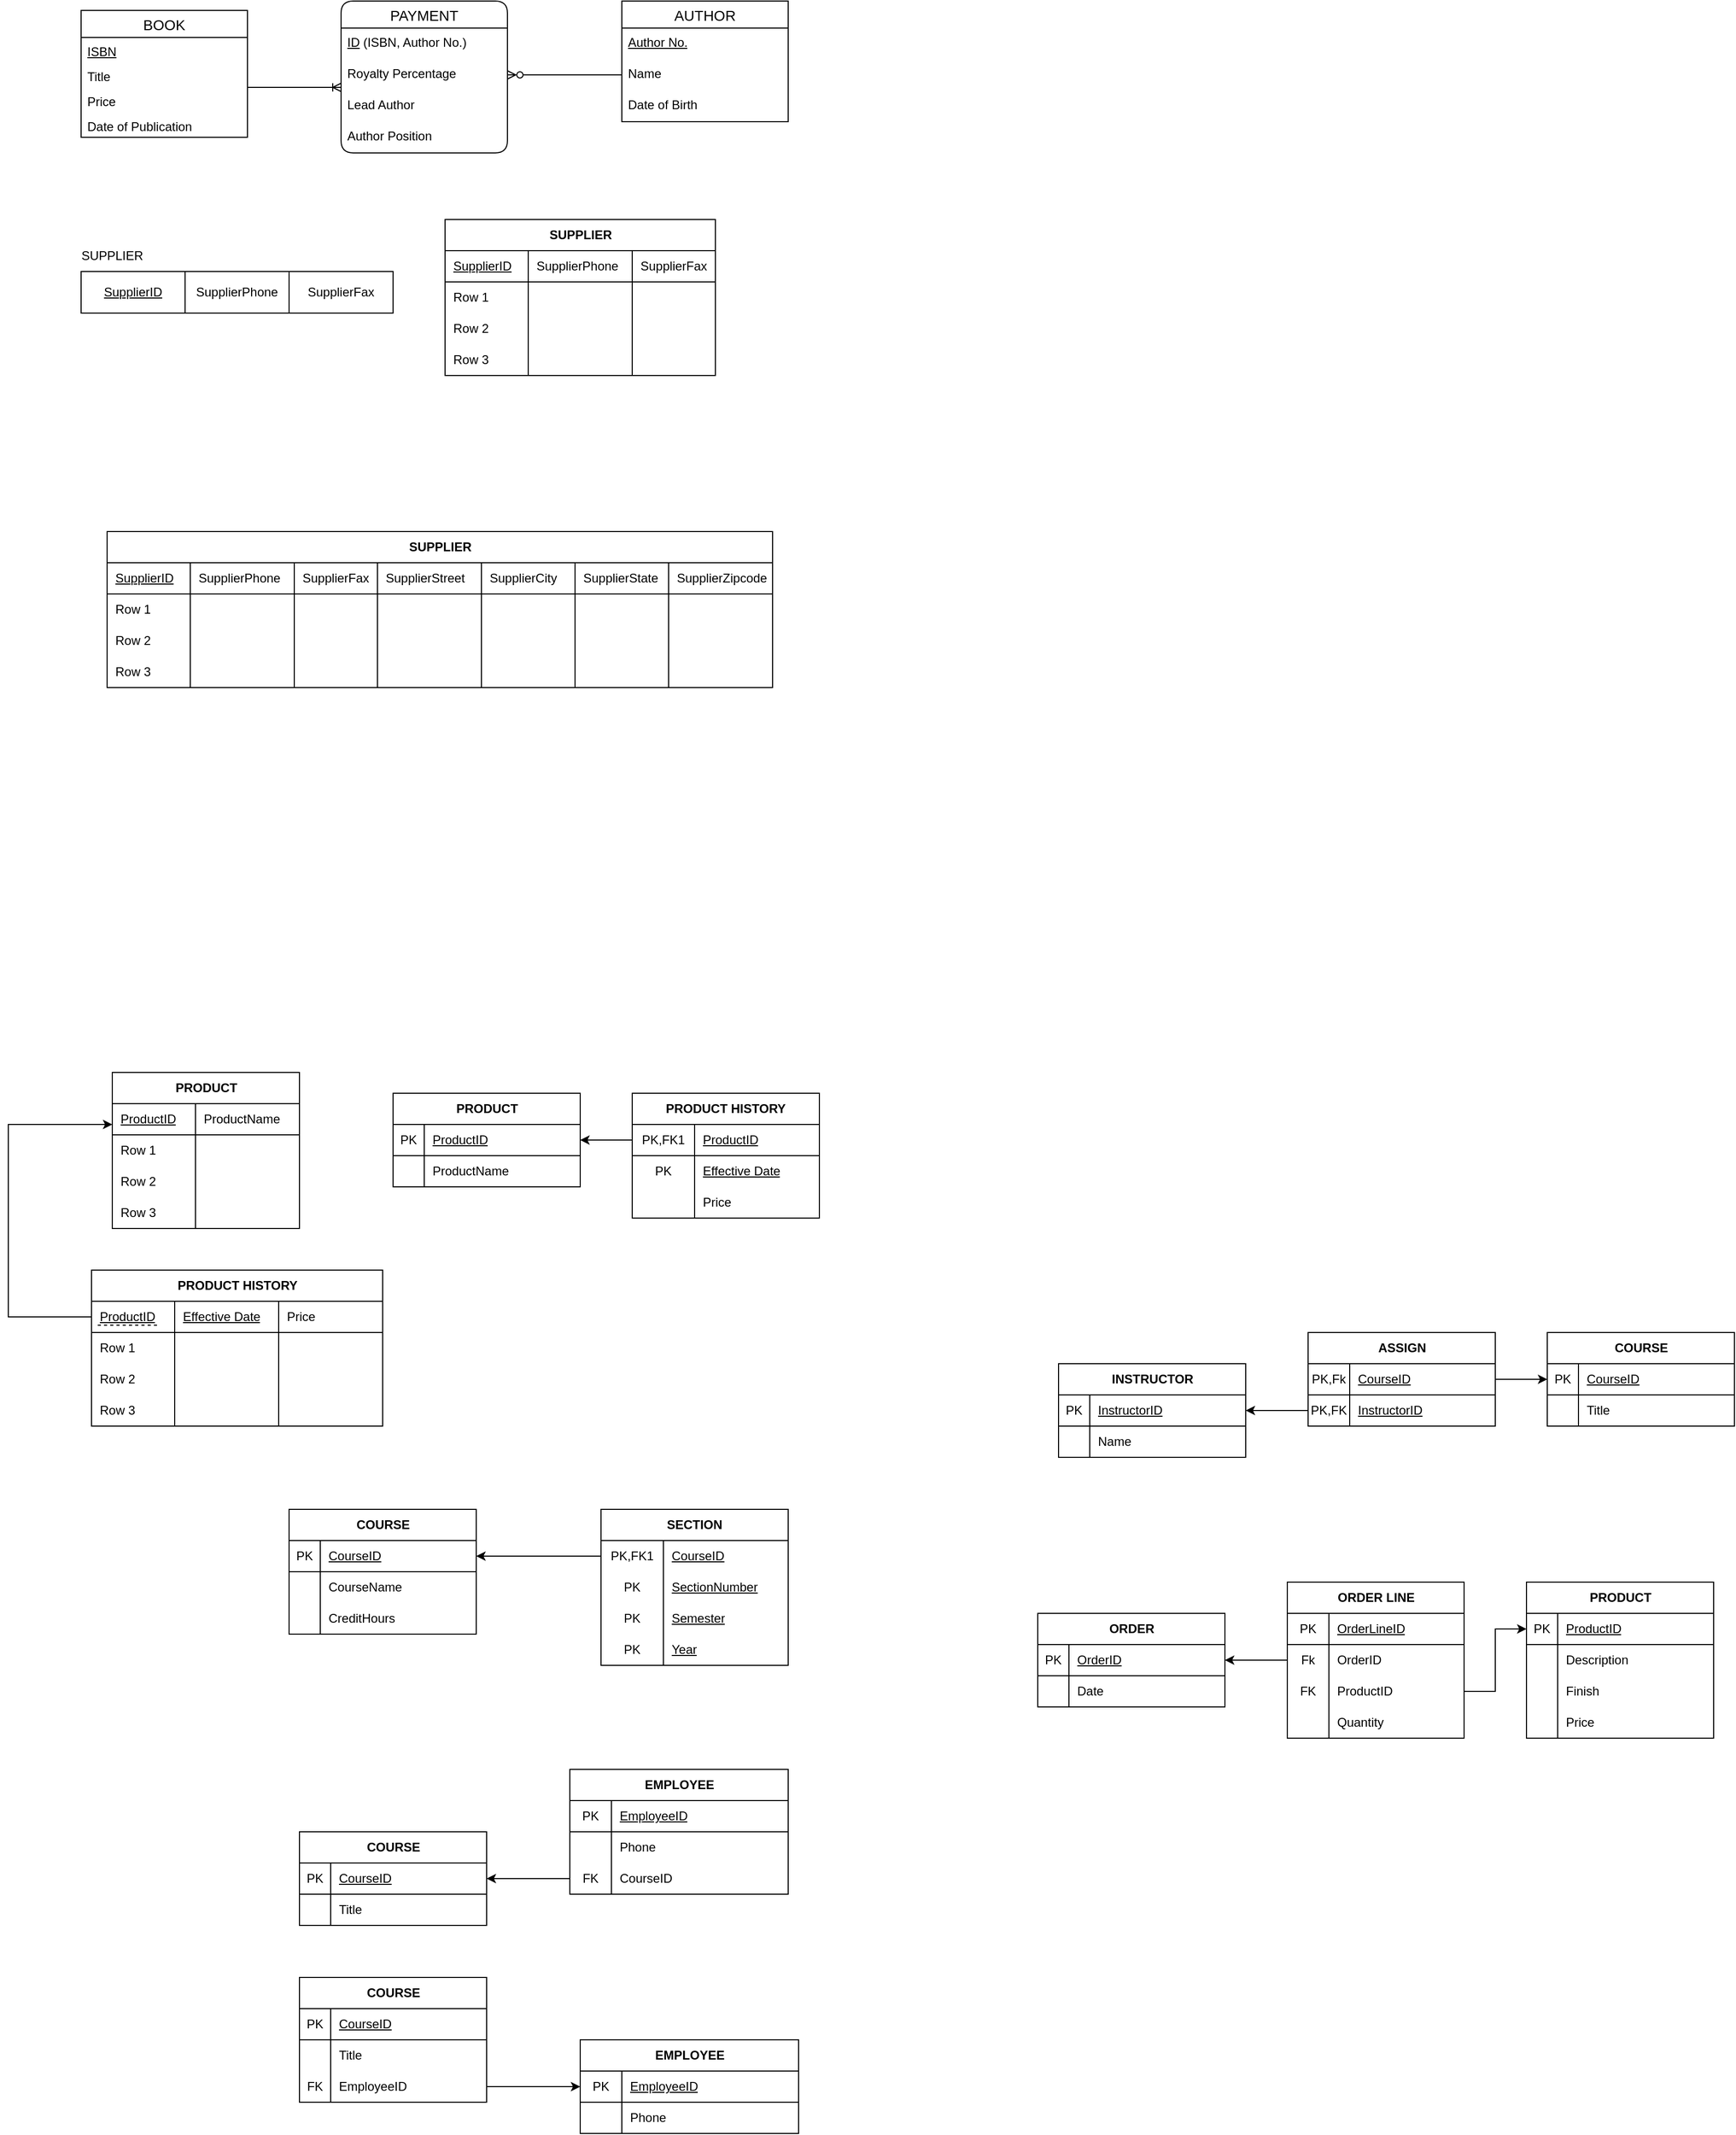 <mxfile version="21.1.9" type="github">
  <diagram name="Page-1" id="uUMMuO46KKWytwelXJz7">
    <mxGraphModel dx="954" dy="616" grid="1" gridSize="10" guides="1" tooltips="1" connect="1" arrows="1" fold="1" page="1" pageScale="1" pageWidth="850" pageHeight="1100" math="0" shadow="0">
      <root>
        <mxCell id="0" />
        <mxCell id="1" parent="0" />
        <mxCell id="sOw0Aaf-nVrQNHHMDp59-1" value="BOOK" style="swimlane;fontStyle=0;childLayout=stackLayout;horizontal=1;startSize=26;horizontalStack=0;resizeParent=1;resizeParentMax=0;resizeLast=0;collapsible=1;marginBottom=0;align=center;fontSize=14;" parent="1" vertex="1">
          <mxGeometry x="80" y="119" width="160" height="122" as="geometry" />
        </mxCell>
        <mxCell id="sOw0Aaf-nVrQNHHMDp59-2" value="&lt;u&gt;ISBN&lt;/u&gt;" style="text;strokeColor=none;fillColor=none;spacingLeft=4;spacingRight=4;overflow=hidden;rotatable=0;points=[[0,0.5],[1,0.5]];portConstraint=eastwest;fontSize=12;whiteSpace=wrap;html=1;" parent="sOw0Aaf-nVrQNHHMDp59-1" vertex="1">
          <mxGeometry y="26" width="160" height="24" as="geometry" />
        </mxCell>
        <mxCell id="sOw0Aaf-nVrQNHHMDp59-3" value="Title" style="text;strokeColor=none;fillColor=none;spacingLeft=4;spacingRight=4;overflow=hidden;rotatable=0;points=[[0,0.5],[1,0.5]];portConstraint=eastwest;fontSize=12;whiteSpace=wrap;html=1;" parent="sOw0Aaf-nVrQNHHMDp59-1" vertex="1">
          <mxGeometry y="50" width="160" height="24" as="geometry" />
        </mxCell>
        <mxCell id="sOw0Aaf-nVrQNHHMDp59-4" value="Price&lt;br&gt;" style="text;strokeColor=none;fillColor=none;spacingLeft=4;spacingRight=4;overflow=hidden;rotatable=0;points=[[0,0.5],[1,0.5]];portConstraint=eastwest;fontSize=12;whiteSpace=wrap;html=1;" parent="sOw0Aaf-nVrQNHHMDp59-1" vertex="1">
          <mxGeometry y="74" width="160" height="24" as="geometry" />
        </mxCell>
        <mxCell id="sOw0Aaf-nVrQNHHMDp59-5" value="Date of Publication" style="text;strokeColor=none;fillColor=none;spacingLeft=4;spacingRight=4;overflow=hidden;rotatable=0;points=[[0,0.5],[1,0.5]];portConstraint=eastwest;fontSize=12;whiteSpace=wrap;html=1;" parent="sOw0Aaf-nVrQNHHMDp59-1" vertex="1">
          <mxGeometry y="98" width="160" height="24" as="geometry" />
        </mxCell>
        <mxCell id="sOw0Aaf-nVrQNHHMDp59-6" value="AUTHOR" style="swimlane;fontStyle=0;childLayout=stackLayout;horizontal=1;startSize=26;horizontalStack=0;resizeParent=1;resizeParentMax=0;resizeLast=0;collapsible=1;marginBottom=0;align=center;fontSize=14;" parent="1" vertex="1">
          <mxGeometry x="600" y="110" width="160" height="116" as="geometry" />
        </mxCell>
        <mxCell id="sOw0Aaf-nVrQNHHMDp59-7" value="Author No." style="text;strokeColor=none;fillColor=none;spacingLeft=4;spacingRight=4;overflow=hidden;rotatable=0;points=[[0,0.5],[1,0.5]];portConstraint=eastwest;fontSize=12;whiteSpace=wrap;html=1;fontStyle=4" parent="sOw0Aaf-nVrQNHHMDp59-6" vertex="1">
          <mxGeometry y="26" width="160" height="30" as="geometry" />
        </mxCell>
        <mxCell id="sOw0Aaf-nVrQNHHMDp59-8" value="Name" style="text;strokeColor=none;fillColor=none;spacingLeft=4;spacingRight=4;overflow=hidden;rotatable=0;points=[[0,0.5],[1,0.5]];portConstraint=eastwest;fontSize=12;whiteSpace=wrap;html=1;" parent="sOw0Aaf-nVrQNHHMDp59-6" vertex="1">
          <mxGeometry y="56" width="160" height="30" as="geometry" />
        </mxCell>
        <mxCell id="sOw0Aaf-nVrQNHHMDp59-9" value="Date of Birth" style="text;strokeColor=none;fillColor=none;spacingLeft=4;spacingRight=4;overflow=hidden;rotatable=0;points=[[0,0.5],[1,0.5]];portConstraint=eastwest;fontSize=12;whiteSpace=wrap;html=1;" parent="sOw0Aaf-nVrQNHHMDp59-6" vertex="1">
          <mxGeometry y="86" width="160" height="30" as="geometry" />
        </mxCell>
        <mxCell id="sOw0Aaf-nVrQNHHMDp59-12" value="PAYMENT" style="swimlane;fontStyle=0;childLayout=stackLayout;horizontal=1;startSize=26;horizontalStack=0;resizeParent=1;resizeParentMax=0;resizeLast=0;collapsible=1;marginBottom=0;align=center;fontSize=14;rounded=1;" parent="1" vertex="1">
          <mxGeometry x="330" y="110" width="160" height="146" as="geometry" />
        </mxCell>
        <mxCell id="sOw0Aaf-nVrQNHHMDp59-19" value="&lt;u&gt;ID&lt;/u&gt; (ISBN, Author No.)" style="text;strokeColor=none;fillColor=none;spacingLeft=4;spacingRight=4;overflow=hidden;rotatable=0;points=[[0,0.5],[1,0.5]];portConstraint=eastwest;fontSize=12;whiteSpace=wrap;html=1;" parent="sOw0Aaf-nVrQNHHMDp59-12" vertex="1">
          <mxGeometry y="26" width="160" height="30" as="geometry" />
        </mxCell>
        <mxCell id="sOw0Aaf-nVrQNHHMDp59-13" value="Royalty Percentage" style="text;strokeColor=none;fillColor=none;spacingLeft=4;spacingRight=4;overflow=hidden;rotatable=0;points=[[0,0.5],[1,0.5]];portConstraint=eastwest;fontSize=12;whiteSpace=wrap;html=1;" parent="sOw0Aaf-nVrQNHHMDp59-12" vertex="1">
          <mxGeometry y="56" width="160" height="30" as="geometry" />
        </mxCell>
        <mxCell id="sOw0Aaf-nVrQNHHMDp59-14" value="Lead Author" style="text;strokeColor=none;fillColor=none;spacingLeft=4;spacingRight=4;overflow=hidden;rotatable=0;points=[[0,0.5],[1,0.5]];portConstraint=eastwest;fontSize=12;whiteSpace=wrap;html=1;" parent="sOw0Aaf-nVrQNHHMDp59-12" vertex="1">
          <mxGeometry y="86" width="160" height="30" as="geometry" />
        </mxCell>
        <mxCell id="sOw0Aaf-nVrQNHHMDp59-15" value="Author Position" style="text;strokeColor=none;fillColor=none;spacingLeft=4;spacingRight=4;overflow=hidden;rotatable=0;points=[[0,0.5],[1,0.5]];portConstraint=eastwest;fontSize=12;whiteSpace=wrap;html=1;" parent="sOw0Aaf-nVrQNHHMDp59-12" vertex="1">
          <mxGeometry y="116" width="160" height="30" as="geometry" />
        </mxCell>
        <mxCell id="sOw0Aaf-nVrQNHHMDp59-16" style="edgeStyle=orthogonalEdgeStyle;rounded=0;orthogonalLoop=1;jettySize=auto;html=1;endArrow=ERoneToMany;endFill=0;exitX=1;exitY=0.137;exitDx=0;exitDy=0;exitPerimeter=0;" parent="1" source="sOw0Aaf-nVrQNHHMDp59-4" edge="1">
          <mxGeometry relative="1" as="geometry">
            <mxPoint x="330" y="193" as="targetPoint" />
            <Array as="points">
              <mxPoint x="240" y="193" />
            </Array>
          </mxGeometry>
        </mxCell>
        <mxCell id="sOw0Aaf-nVrQNHHMDp59-17" style="edgeStyle=orthogonalEdgeStyle;rounded=0;orthogonalLoop=1;jettySize=auto;html=1;entryX=1;entryY=0.5;entryDx=0;entryDy=0;endArrow=ERzeroToMany;endFill=0;exitX=0;exitY=0.5;exitDx=0;exitDy=0;" parent="1" source="sOw0Aaf-nVrQNHHMDp59-8" target="sOw0Aaf-nVrQNHHMDp59-13" edge="1">
          <mxGeometry relative="1" as="geometry" />
        </mxCell>
        <mxCell id="sOw0Aaf-nVrQNHHMDp59-21" value="&lt;u&gt;SupplierID&lt;/u&gt;" style="whiteSpace=wrap;html=1;align=center;" parent="1" vertex="1">
          <mxGeometry x="80" y="370" width="100" height="40" as="geometry" />
        </mxCell>
        <mxCell id="sOw0Aaf-nVrQNHHMDp59-22" value="SupplierPhone" style="whiteSpace=wrap;html=1;align=center;" parent="1" vertex="1">
          <mxGeometry x="180" y="370" width="100" height="40" as="geometry" />
        </mxCell>
        <mxCell id="sOw0Aaf-nVrQNHHMDp59-23" value="SupplierFax" style="whiteSpace=wrap;html=1;align=center;" parent="1" vertex="1">
          <mxGeometry x="280" y="370" width="100" height="40" as="geometry" />
        </mxCell>
        <mxCell id="sOw0Aaf-nVrQNHHMDp59-25" value="SUPPLIER" style="text;html=1;strokeColor=none;fillColor=none;align=center;verticalAlign=middle;whiteSpace=wrap;rounded=0;" parent="1" vertex="1">
          <mxGeometry x="80" y="340" width="60" height="30" as="geometry" />
        </mxCell>
        <mxCell id="sOw0Aaf-nVrQNHHMDp59-26" value="PRODUCT" style="shape=table;startSize=30;container=1;collapsible=1;childLayout=tableLayout;fixedRows=1;rowLines=0;fontStyle=1;align=center;resizeLast=1;html=1;" parent="1" vertex="1">
          <mxGeometry x="110" y="1140" width="180" height="150" as="geometry" />
        </mxCell>
        <mxCell id="sOw0Aaf-nVrQNHHMDp59-27" value="" style="shape=tableRow;horizontal=0;startSize=0;swimlaneHead=0;swimlaneBody=0;fillColor=none;collapsible=0;dropTarget=0;points=[[0,0.5],[1,0.5]];portConstraint=eastwest;top=0;left=0;right=0;bottom=1;" parent="sOw0Aaf-nVrQNHHMDp59-26" vertex="1">
          <mxGeometry y="30" width="180" height="30" as="geometry" />
        </mxCell>
        <mxCell id="sOw0Aaf-nVrQNHHMDp59-29" value="&lt;u style=&quot;border-color: var(--border-color); font-weight: 400; text-align: center;&quot;&gt;ProductID&lt;/u&gt;" style="shape=partialRectangle;connectable=0;fillColor=none;top=0;left=0;bottom=0;right=0;align=left;spacingLeft=6;fontStyle=5;overflow=hidden;whiteSpace=wrap;html=1;" parent="sOw0Aaf-nVrQNHHMDp59-27" vertex="1">
          <mxGeometry width="80" height="30" as="geometry">
            <mxRectangle width="80" height="30" as="alternateBounds" />
          </mxGeometry>
        </mxCell>
        <mxCell id="sOw0Aaf-nVrQNHHMDp59-43" value="&lt;span style=&quot;&quot;&gt;ProductName&lt;/span&gt;" style="shape=partialRectangle;connectable=0;fillColor=none;top=0;left=0;bottom=0;right=0;align=left;spacingLeft=6;fontStyle=0;overflow=hidden;whiteSpace=wrap;html=1;" parent="sOw0Aaf-nVrQNHHMDp59-27" vertex="1">
          <mxGeometry x="80" width="100" height="30" as="geometry">
            <mxRectangle width="100" height="30" as="alternateBounds" />
          </mxGeometry>
        </mxCell>
        <mxCell id="sOw0Aaf-nVrQNHHMDp59-30" value="" style="shape=tableRow;horizontal=0;startSize=0;swimlaneHead=0;swimlaneBody=0;fillColor=none;collapsible=0;dropTarget=0;points=[[0,0.5],[1,0.5]];portConstraint=eastwest;top=0;left=0;right=0;bottom=0;" parent="sOw0Aaf-nVrQNHHMDp59-26" vertex="1">
          <mxGeometry y="60" width="180" height="30" as="geometry" />
        </mxCell>
        <mxCell id="sOw0Aaf-nVrQNHHMDp59-32" value="Row 1" style="shape=partialRectangle;connectable=0;fillColor=none;top=0;left=0;bottom=0;right=0;align=left;spacingLeft=6;overflow=hidden;whiteSpace=wrap;html=1;" parent="sOw0Aaf-nVrQNHHMDp59-30" vertex="1">
          <mxGeometry width="80" height="30" as="geometry">
            <mxRectangle width="80" height="30" as="alternateBounds" />
          </mxGeometry>
        </mxCell>
        <mxCell id="sOw0Aaf-nVrQNHHMDp59-44" style="shape=partialRectangle;connectable=0;fillColor=none;top=0;left=0;bottom=0;right=0;align=left;spacingLeft=6;overflow=hidden;whiteSpace=wrap;html=1;" parent="sOw0Aaf-nVrQNHHMDp59-30" vertex="1">
          <mxGeometry x="80" width="100" height="30" as="geometry">
            <mxRectangle width="100" height="30" as="alternateBounds" />
          </mxGeometry>
        </mxCell>
        <mxCell id="sOw0Aaf-nVrQNHHMDp59-33" value="" style="shape=tableRow;horizontal=0;startSize=0;swimlaneHead=0;swimlaneBody=0;fillColor=none;collapsible=0;dropTarget=0;points=[[0,0.5],[1,0.5]];portConstraint=eastwest;top=0;left=0;right=0;bottom=0;" parent="sOw0Aaf-nVrQNHHMDp59-26" vertex="1">
          <mxGeometry y="90" width="180" height="30" as="geometry" />
        </mxCell>
        <mxCell id="sOw0Aaf-nVrQNHHMDp59-35" value="Row 2" style="shape=partialRectangle;connectable=0;fillColor=none;top=0;left=0;bottom=0;right=0;align=left;spacingLeft=6;overflow=hidden;whiteSpace=wrap;html=1;" parent="sOw0Aaf-nVrQNHHMDp59-33" vertex="1">
          <mxGeometry width="80" height="30" as="geometry">
            <mxRectangle width="80" height="30" as="alternateBounds" />
          </mxGeometry>
        </mxCell>
        <mxCell id="sOw0Aaf-nVrQNHHMDp59-45" style="shape=partialRectangle;connectable=0;fillColor=none;top=0;left=0;bottom=0;right=0;align=left;spacingLeft=6;overflow=hidden;whiteSpace=wrap;html=1;" parent="sOw0Aaf-nVrQNHHMDp59-33" vertex="1">
          <mxGeometry x="80" width="100" height="30" as="geometry">
            <mxRectangle width="100" height="30" as="alternateBounds" />
          </mxGeometry>
        </mxCell>
        <mxCell id="sOw0Aaf-nVrQNHHMDp59-36" value="" style="shape=tableRow;horizontal=0;startSize=0;swimlaneHead=0;swimlaneBody=0;fillColor=none;collapsible=0;dropTarget=0;points=[[0,0.5],[1,0.5]];portConstraint=eastwest;top=0;left=0;right=0;bottom=0;" parent="sOw0Aaf-nVrQNHHMDp59-26" vertex="1">
          <mxGeometry y="120" width="180" height="30" as="geometry" />
        </mxCell>
        <mxCell id="sOw0Aaf-nVrQNHHMDp59-38" value="Row 3" style="shape=partialRectangle;connectable=0;fillColor=none;top=0;left=0;bottom=0;right=0;align=left;spacingLeft=6;overflow=hidden;whiteSpace=wrap;html=1;" parent="sOw0Aaf-nVrQNHHMDp59-36" vertex="1">
          <mxGeometry width="80" height="30" as="geometry">
            <mxRectangle width="80" height="30" as="alternateBounds" />
          </mxGeometry>
        </mxCell>
        <mxCell id="sOw0Aaf-nVrQNHHMDp59-46" style="shape=partialRectangle;connectable=0;fillColor=none;top=0;left=0;bottom=0;right=0;align=left;spacingLeft=6;overflow=hidden;whiteSpace=wrap;html=1;" parent="sOw0Aaf-nVrQNHHMDp59-36" vertex="1">
          <mxGeometry x="80" width="100" height="30" as="geometry">
            <mxRectangle width="100" height="30" as="alternateBounds" />
          </mxGeometry>
        </mxCell>
        <mxCell id="sOw0Aaf-nVrQNHHMDp59-47" value="SUPPLIER" style="shape=table;startSize=30;container=1;collapsible=1;childLayout=tableLayout;fixedRows=1;rowLines=0;fontStyle=1;align=center;resizeLast=1;html=1;" parent="1" vertex="1">
          <mxGeometry x="105" y="620" width="640" height="150" as="geometry">
            <mxRectangle x="50" y="630" width="100" height="30" as="alternateBounds" />
          </mxGeometry>
        </mxCell>
        <mxCell id="sOw0Aaf-nVrQNHHMDp59-48" value="" style="shape=tableRow;horizontal=0;startSize=0;swimlaneHead=0;swimlaneBody=0;fillColor=none;collapsible=0;dropTarget=0;points=[[0,0.5],[1,0.5]];portConstraint=eastwest;top=0;left=0;right=0;bottom=1;" parent="sOw0Aaf-nVrQNHHMDp59-47" vertex="1">
          <mxGeometry y="30" width="640" height="30" as="geometry" />
        </mxCell>
        <mxCell id="sOw0Aaf-nVrQNHHMDp59-49" value="&lt;u style=&quot;border-color: var(--border-color); font-weight: 400; text-align: center;&quot;&gt;SupplierID&lt;/u&gt;" style="shape=partialRectangle;connectable=0;fillColor=none;top=0;left=0;bottom=0;right=0;align=left;spacingLeft=6;fontStyle=5;overflow=hidden;whiteSpace=wrap;html=1;" parent="sOw0Aaf-nVrQNHHMDp59-48" vertex="1">
          <mxGeometry width="80" height="30" as="geometry">
            <mxRectangle width="80" height="30" as="alternateBounds" />
          </mxGeometry>
        </mxCell>
        <mxCell id="sOw0Aaf-nVrQNHHMDp59-50" value="&lt;span style=&quot;&quot;&gt;SupplierPhone&lt;/span&gt;" style="shape=partialRectangle;connectable=0;fillColor=none;top=0;left=0;bottom=0;right=0;align=left;spacingLeft=6;fontStyle=0;overflow=hidden;whiteSpace=wrap;html=1;" parent="sOw0Aaf-nVrQNHHMDp59-48" vertex="1">
          <mxGeometry x="80" width="100" height="30" as="geometry">
            <mxRectangle width="100" height="30" as="alternateBounds" />
          </mxGeometry>
        </mxCell>
        <mxCell id="sOw0Aaf-nVrQNHHMDp59-51" value="SupplierFax" style="shape=partialRectangle;connectable=0;fillColor=none;top=0;left=0;bottom=0;right=0;align=left;spacingLeft=6;fontStyle=0;overflow=hidden;whiteSpace=wrap;html=1;" parent="sOw0Aaf-nVrQNHHMDp59-48" vertex="1">
          <mxGeometry x="180" width="80" height="30" as="geometry">
            <mxRectangle width="80" height="30" as="alternateBounds" />
          </mxGeometry>
        </mxCell>
        <mxCell id="sOw0Aaf-nVrQNHHMDp59-72" value="SupplierStreet" style="shape=partialRectangle;connectable=0;fillColor=none;top=0;left=0;bottom=0;right=0;align=left;spacingLeft=6;fontStyle=0;overflow=hidden;whiteSpace=wrap;html=1;" parent="sOw0Aaf-nVrQNHHMDp59-48" vertex="1">
          <mxGeometry x="260" width="100" height="30" as="geometry">
            <mxRectangle width="100" height="30" as="alternateBounds" />
          </mxGeometry>
        </mxCell>
        <mxCell id="sOw0Aaf-nVrQNHHMDp59-68" value="SupplierCity" style="shape=partialRectangle;connectable=0;fillColor=none;top=0;left=0;bottom=0;right=0;align=left;spacingLeft=6;fontStyle=0;overflow=hidden;whiteSpace=wrap;html=1;" parent="sOw0Aaf-nVrQNHHMDp59-48" vertex="1">
          <mxGeometry x="360" width="90" height="30" as="geometry">
            <mxRectangle width="90" height="30" as="alternateBounds" />
          </mxGeometry>
        </mxCell>
        <mxCell id="sOw0Aaf-nVrQNHHMDp59-64" value="SupplierState" style="shape=partialRectangle;connectable=0;fillColor=none;top=0;left=0;bottom=0;right=0;align=left;spacingLeft=6;fontStyle=0;overflow=hidden;whiteSpace=wrap;html=1;" parent="sOw0Aaf-nVrQNHHMDp59-48" vertex="1">
          <mxGeometry x="450" width="90" height="30" as="geometry">
            <mxRectangle width="90" height="30" as="alternateBounds" />
          </mxGeometry>
        </mxCell>
        <mxCell id="sOw0Aaf-nVrQNHHMDp59-76" value="SupplierZipcode" style="shape=partialRectangle;connectable=0;fillColor=none;top=0;left=0;bottom=0;right=0;align=left;spacingLeft=6;fontStyle=0;overflow=hidden;whiteSpace=wrap;html=1;" parent="sOw0Aaf-nVrQNHHMDp59-48" vertex="1">
          <mxGeometry x="540" width="100" height="30" as="geometry">
            <mxRectangle width="100" height="30" as="alternateBounds" />
          </mxGeometry>
        </mxCell>
        <mxCell id="sOw0Aaf-nVrQNHHMDp59-52" value="" style="shape=tableRow;horizontal=0;startSize=0;swimlaneHead=0;swimlaneBody=0;fillColor=none;collapsible=0;dropTarget=0;points=[[0,0.5],[1,0.5]];portConstraint=eastwest;top=0;left=0;right=0;bottom=0;" parent="sOw0Aaf-nVrQNHHMDp59-47" vertex="1">
          <mxGeometry y="60" width="640" height="30" as="geometry" />
        </mxCell>
        <mxCell id="sOw0Aaf-nVrQNHHMDp59-53" value="Row 1" style="shape=partialRectangle;connectable=0;fillColor=none;top=0;left=0;bottom=0;right=0;align=left;spacingLeft=6;overflow=hidden;whiteSpace=wrap;html=1;" parent="sOw0Aaf-nVrQNHHMDp59-52" vertex="1">
          <mxGeometry width="80" height="30" as="geometry">
            <mxRectangle width="80" height="30" as="alternateBounds" />
          </mxGeometry>
        </mxCell>
        <mxCell id="sOw0Aaf-nVrQNHHMDp59-54" style="shape=partialRectangle;connectable=0;fillColor=none;top=0;left=0;bottom=0;right=0;align=left;spacingLeft=6;overflow=hidden;whiteSpace=wrap;html=1;" parent="sOw0Aaf-nVrQNHHMDp59-52" vertex="1">
          <mxGeometry x="80" width="100" height="30" as="geometry">
            <mxRectangle width="100" height="30" as="alternateBounds" />
          </mxGeometry>
        </mxCell>
        <mxCell id="sOw0Aaf-nVrQNHHMDp59-55" style="shape=partialRectangle;connectable=0;fillColor=none;top=0;left=0;bottom=0;right=0;align=left;spacingLeft=6;overflow=hidden;whiteSpace=wrap;html=1;" parent="sOw0Aaf-nVrQNHHMDp59-52" vertex="1">
          <mxGeometry x="180" width="80" height="30" as="geometry">
            <mxRectangle width="80" height="30" as="alternateBounds" />
          </mxGeometry>
        </mxCell>
        <mxCell id="sOw0Aaf-nVrQNHHMDp59-73" style="shape=partialRectangle;connectable=0;fillColor=none;top=0;left=0;bottom=0;right=0;align=left;spacingLeft=6;overflow=hidden;whiteSpace=wrap;html=1;" parent="sOw0Aaf-nVrQNHHMDp59-52" vertex="1">
          <mxGeometry x="260" width="100" height="30" as="geometry">
            <mxRectangle width="100" height="30" as="alternateBounds" />
          </mxGeometry>
        </mxCell>
        <mxCell id="sOw0Aaf-nVrQNHHMDp59-69" style="shape=partialRectangle;connectable=0;fillColor=none;top=0;left=0;bottom=0;right=0;align=left;spacingLeft=6;overflow=hidden;whiteSpace=wrap;html=1;" parent="sOw0Aaf-nVrQNHHMDp59-52" vertex="1">
          <mxGeometry x="360" width="90" height="30" as="geometry">
            <mxRectangle width="90" height="30" as="alternateBounds" />
          </mxGeometry>
        </mxCell>
        <mxCell id="sOw0Aaf-nVrQNHHMDp59-65" style="shape=partialRectangle;connectable=0;fillColor=none;top=0;left=0;bottom=0;right=0;align=left;spacingLeft=6;overflow=hidden;whiteSpace=wrap;html=1;" parent="sOw0Aaf-nVrQNHHMDp59-52" vertex="1">
          <mxGeometry x="450" width="90" height="30" as="geometry">
            <mxRectangle width="90" height="30" as="alternateBounds" />
          </mxGeometry>
        </mxCell>
        <mxCell id="sOw0Aaf-nVrQNHHMDp59-77" style="shape=partialRectangle;connectable=0;fillColor=none;top=0;left=0;bottom=0;right=0;align=left;spacingLeft=6;overflow=hidden;whiteSpace=wrap;html=1;" parent="sOw0Aaf-nVrQNHHMDp59-52" vertex="1">
          <mxGeometry x="540" width="100" height="30" as="geometry">
            <mxRectangle width="100" height="30" as="alternateBounds" />
          </mxGeometry>
        </mxCell>
        <mxCell id="sOw0Aaf-nVrQNHHMDp59-56" value="" style="shape=tableRow;horizontal=0;startSize=0;swimlaneHead=0;swimlaneBody=0;fillColor=none;collapsible=0;dropTarget=0;points=[[0,0.5],[1,0.5]];portConstraint=eastwest;top=0;left=0;right=0;bottom=0;" parent="sOw0Aaf-nVrQNHHMDp59-47" vertex="1">
          <mxGeometry y="90" width="640" height="30" as="geometry" />
        </mxCell>
        <mxCell id="sOw0Aaf-nVrQNHHMDp59-57" value="Row 2" style="shape=partialRectangle;connectable=0;fillColor=none;top=0;left=0;bottom=0;right=0;align=left;spacingLeft=6;overflow=hidden;whiteSpace=wrap;html=1;" parent="sOw0Aaf-nVrQNHHMDp59-56" vertex="1">
          <mxGeometry width="80" height="30" as="geometry">
            <mxRectangle width="80" height="30" as="alternateBounds" />
          </mxGeometry>
        </mxCell>
        <mxCell id="sOw0Aaf-nVrQNHHMDp59-58" style="shape=partialRectangle;connectable=0;fillColor=none;top=0;left=0;bottom=0;right=0;align=left;spacingLeft=6;overflow=hidden;whiteSpace=wrap;html=1;" parent="sOw0Aaf-nVrQNHHMDp59-56" vertex="1">
          <mxGeometry x="80" width="100" height="30" as="geometry">
            <mxRectangle width="100" height="30" as="alternateBounds" />
          </mxGeometry>
        </mxCell>
        <mxCell id="sOw0Aaf-nVrQNHHMDp59-59" style="shape=partialRectangle;connectable=0;fillColor=none;top=0;left=0;bottom=0;right=0;align=left;spacingLeft=6;overflow=hidden;whiteSpace=wrap;html=1;" parent="sOw0Aaf-nVrQNHHMDp59-56" vertex="1">
          <mxGeometry x="180" width="80" height="30" as="geometry">
            <mxRectangle width="80" height="30" as="alternateBounds" />
          </mxGeometry>
        </mxCell>
        <mxCell id="sOw0Aaf-nVrQNHHMDp59-74" style="shape=partialRectangle;connectable=0;fillColor=none;top=0;left=0;bottom=0;right=0;align=left;spacingLeft=6;overflow=hidden;whiteSpace=wrap;html=1;" parent="sOw0Aaf-nVrQNHHMDp59-56" vertex="1">
          <mxGeometry x="260" width="100" height="30" as="geometry">
            <mxRectangle width="100" height="30" as="alternateBounds" />
          </mxGeometry>
        </mxCell>
        <mxCell id="sOw0Aaf-nVrQNHHMDp59-70" style="shape=partialRectangle;connectable=0;fillColor=none;top=0;left=0;bottom=0;right=0;align=left;spacingLeft=6;overflow=hidden;whiteSpace=wrap;html=1;" parent="sOw0Aaf-nVrQNHHMDp59-56" vertex="1">
          <mxGeometry x="360" width="90" height="30" as="geometry">
            <mxRectangle width="90" height="30" as="alternateBounds" />
          </mxGeometry>
        </mxCell>
        <mxCell id="sOw0Aaf-nVrQNHHMDp59-66" style="shape=partialRectangle;connectable=0;fillColor=none;top=0;left=0;bottom=0;right=0;align=left;spacingLeft=6;overflow=hidden;whiteSpace=wrap;html=1;" parent="sOw0Aaf-nVrQNHHMDp59-56" vertex="1">
          <mxGeometry x="450" width="90" height="30" as="geometry">
            <mxRectangle width="90" height="30" as="alternateBounds" />
          </mxGeometry>
        </mxCell>
        <mxCell id="sOw0Aaf-nVrQNHHMDp59-78" style="shape=partialRectangle;connectable=0;fillColor=none;top=0;left=0;bottom=0;right=0;align=left;spacingLeft=6;overflow=hidden;whiteSpace=wrap;html=1;" parent="sOw0Aaf-nVrQNHHMDp59-56" vertex="1">
          <mxGeometry x="540" width="100" height="30" as="geometry">
            <mxRectangle width="100" height="30" as="alternateBounds" />
          </mxGeometry>
        </mxCell>
        <mxCell id="sOw0Aaf-nVrQNHHMDp59-60" value="" style="shape=tableRow;horizontal=0;startSize=0;swimlaneHead=0;swimlaneBody=0;fillColor=none;collapsible=0;dropTarget=0;points=[[0,0.5],[1,0.5]];portConstraint=eastwest;top=0;left=0;right=0;bottom=0;" parent="sOw0Aaf-nVrQNHHMDp59-47" vertex="1">
          <mxGeometry y="120" width="640" height="30" as="geometry" />
        </mxCell>
        <mxCell id="sOw0Aaf-nVrQNHHMDp59-61" value="Row 3" style="shape=partialRectangle;connectable=0;fillColor=none;top=0;left=0;bottom=0;right=0;align=left;spacingLeft=6;overflow=hidden;whiteSpace=wrap;html=1;" parent="sOw0Aaf-nVrQNHHMDp59-60" vertex="1">
          <mxGeometry width="80" height="30" as="geometry">
            <mxRectangle width="80" height="30" as="alternateBounds" />
          </mxGeometry>
        </mxCell>
        <mxCell id="sOw0Aaf-nVrQNHHMDp59-62" style="shape=partialRectangle;connectable=0;fillColor=none;top=0;left=0;bottom=0;right=0;align=left;spacingLeft=6;overflow=hidden;whiteSpace=wrap;html=1;" parent="sOw0Aaf-nVrQNHHMDp59-60" vertex="1">
          <mxGeometry x="80" width="100" height="30" as="geometry">
            <mxRectangle width="100" height="30" as="alternateBounds" />
          </mxGeometry>
        </mxCell>
        <mxCell id="sOw0Aaf-nVrQNHHMDp59-63" style="shape=partialRectangle;connectable=0;fillColor=none;top=0;left=0;bottom=0;right=0;align=left;spacingLeft=6;overflow=hidden;whiteSpace=wrap;html=1;" parent="sOw0Aaf-nVrQNHHMDp59-60" vertex="1">
          <mxGeometry x="180" width="80" height="30" as="geometry">
            <mxRectangle width="80" height="30" as="alternateBounds" />
          </mxGeometry>
        </mxCell>
        <mxCell id="sOw0Aaf-nVrQNHHMDp59-75" style="shape=partialRectangle;connectable=0;fillColor=none;top=0;left=0;bottom=0;right=0;align=left;spacingLeft=6;overflow=hidden;whiteSpace=wrap;html=1;" parent="sOw0Aaf-nVrQNHHMDp59-60" vertex="1">
          <mxGeometry x="260" width="100" height="30" as="geometry">
            <mxRectangle width="100" height="30" as="alternateBounds" />
          </mxGeometry>
        </mxCell>
        <mxCell id="sOw0Aaf-nVrQNHHMDp59-71" style="shape=partialRectangle;connectable=0;fillColor=none;top=0;left=0;bottom=0;right=0;align=left;spacingLeft=6;overflow=hidden;whiteSpace=wrap;html=1;" parent="sOw0Aaf-nVrQNHHMDp59-60" vertex="1">
          <mxGeometry x="360" width="90" height="30" as="geometry">
            <mxRectangle width="90" height="30" as="alternateBounds" />
          </mxGeometry>
        </mxCell>
        <mxCell id="sOw0Aaf-nVrQNHHMDp59-67" style="shape=partialRectangle;connectable=0;fillColor=none;top=0;left=0;bottom=0;right=0;align=left;spacingLeft=6;overflow=hidden;whiteSpace=wrap;html=1;" parent="sOw0Aaf-nVrQNHHMDp59-60" vertex="1">
          <mxGeometry x="450" width="90" height="30" as="geometry">
            <mxRectangle width="90" height="30" as="alternateBounds" />
          </mxGeometry>
        </mxCell>
        <mxCell id="sOw0Aaf-nVrQNHHMDp59-79" style="shape=partialRectangle;connectable=0;fillColor=none;top=0;left=0;bottom=0;right=0;align=left;spacingLeft=6;overflow=hidden;whiteSpace=wrap;html=1;" parent="sOw0Aaf-nVrQNHHMDp59-60" vertex="1">
          <mxGeometry x="540" width="100" height="30" as="geometry">
            <mxRectangle width="100" height="30" as="alternateBounds" />
          </mxGeometry>
        </mxCell>
        <mxCell id="sOw0Aaf-nVrQNHHMDp59-80" value="SUPPLIER" style="shape=table;startSize=30;container=1;collapsible=1;childLayout=tableLayout;fixedRows=1;rowLines=0;fontStyle=1;align=center;resizeLast=1;html=1;" parent="1" vertex="1">
          <mxGeometry x="430" y="320" width="260" height="150" as="geometry" />
        </mxCell>
        <mxCell id="sOw0Aaf-nVrQNHHMDp59-81" value="" style="shape=tableRow;horizontal=0;startSize=0;swimlaneHead=0;swimlaneBody=0;fillColor=none;collapsible=0;dropTarget=0;points=[[0,0.5],[1,0.5]];portConstraint=eastwest;top=0;left=0;right=0;bottom=1;" parent="sOw0Aaf-nVrQNHHMDp59-80" vertex="1">
          <mxGeometry y="30" width="260" height="30" as="geometry" />
        </mxCell>
        <mxCell id="sOw0Aaf-nVrQNHHMDp59-82" value="&lt;u style=&quot;border-color: var(--border-color); font-weight: 400; text-align: center;&quot;&gt;SupplierID&lt;/u&gt;" style="shape=partialRectangle;connectable=0;fillColor=none;top=0;left=0;bottom=0;right=0;align=left;spacingLeft=6;fontStyle=5;overflow=hidden;whiteSpace=wrap;html=1;" parent="sOw0Aaf-nVrQNHHMDp59-81" vertex="1">
          <mxGeometry width="80" height="30" as="geometry">
            <mxRectangle width="80" height="30" as="alternateBounds" />
          </mxGeometry>
        </mxCell>
        <mxCell id="sOw0Aaf-nVrQNHHMDp59-83" value="&lt;span style=&quot;&quot;&gt;SupplierPhone&lt;/span&gt;" style="shape=partialRectangle;connectable=0;fillColor=none;top=0;left=0;bottom=0;right=0;align=left;spacingLeft=6;fontStyle=0;overflow=hidden;whiteSpace=wrap;html=1;" parent="sOw0Aaf-nVrQNHHMDp59-81" vertex="1">
          <mxGeometry x="80" width="100" height="30" as="geometry">
            <mxRectangle width="100" height="30" as="alternateBounds" />
          </mxGeometry>
        </mxCell>
        <mxCell id="sOw0Aaf-nVrQNHHMDp59-84" value="SupplierFax" style="shape=partialRectangle;connectable=0;fillColor=none;top=0;left=0;bottom=0;right=0;align=left;spacingLeft=6;fontStyle=0;overflow=hidden;whiteSpace=wrap;html=1;" parent="sOw0Aaf-nVrQNHHMDp59-81" vertex="1">
          <mxGeometry x="180" width="80" height="30" as="geometry">
            <mxRectangle width="80" height="30" as="alternateBounds" />
          </mxGeometry>
        </mxCell>
        <mxCell id="sOw0Aaf-nVrQNHHMDp59-85" value="" style="shape=tableRow;horizontal=0;startSize=0;swimlaneHead=0;swimlaneBody=0;fillColor=none;collapsible=0;dropTarget=0;points=[[0,0.5],[1,0.5]];portConstraint=eastwest;top=0;left=0;right=0;bottom=0;" parent="sOw0Aaf-nVrQNHHMDp59-80" vertex="1">
          <mxGeometry y="60" width="260" height="30" as="geometry" />
        </mxCell>
        <mxCell id="sOw0Aaf-nVrQNHHMDp59-86" value="Row 1" style="shape=partialRectangle;connectable=0;fillColor=none;top=0;left=0;bottom=0;right=0;align=left;spacingLeft=6;overflow=hidden;whiteSpace=wrap;html=1;" parent="sOw0Aaf-nVrQNHHMDp59-85" vertex="1">
          <mxGeometry width="80" height="30" as="geometry">
            <mxRectangle width="80" height="30" as="alternateBounds" />
          </mxGeometry>
        </mxCell>
        <mxCell id="sOw0Aaf-nVrQNHHMDp59-87" style="shape=partialRectangle;connectable=0;fillColor=none;top=0;left=0;bottom=0;right=0;align=left;spacingLeft=6;overflow=hidden;whiteSpace=wrap;html=1;" parent="sOw0Aaf-nVrQNHHMDp59-85" vertex="1">
          <mxGeometry x="80" width="100" height="30" as="geometry">
            <mxRectangle width="100" height="30" as="alternateBounds" />
          </mxGeometry>
        </mxCell>
        <mxCell id="sOw0Aaf-nVrQNHHMDp59-88" style="shape=partialRectangle;connectable=0;fillColor=none;top=0;left=0;bottom=0;right=0;align=left;spacingLeft=6;overflow=hidden;whiteSpace=wrap;html=1;" parent="sOw0Aaf-nVrQNHHMDp59-85" vertex="1">
          <mxGeometry x="180" width="80" height="30" as="geometry">
            <mxRectangle width="80" height="30" as="alternateBounds" />
          </mxGeometry>
        </mxCell>
        <mxCell id="sOw0Aaf-nVrQNHHMDp59-89" value="" style="shape=tableRow;horizontal=0;startSize=0;swimlaneHead=0;swimlaneBody=0;fillColor=none;collapsible=0;dropTarget=0;points=[[0,0.5],[1,0.5]];portConstraint=eastwest;top=0;left=0;right=0;bottom=0;" parent="sOw0Aaf-nVrQNHHMDp59-80" vertex="1">
          <mxGeometry y="90" width="260" height="30" as="geometry" />
        </mxCell>
        <mxCell id="sOw0Aaf-nVrQNHHMDp59-90" value="Row 2" style="shape=partialRectangle;connectable=0;fillColor=none;top=0;left=0;bottom=0;right=0;align=left;spacingLeft=6;overflow=hidden;whiteSpace=wrap;html=1;" parent="sOw0Aaf-nVrQNHHMDp59-89" vertex="1">
          <mxGeometry width="80" height="30" as="geometry">
            <mxRectangle width="80" height="30" as="alternateBounds" />
          </mxGeometry>
        </mxCell>
        <mxCell id="sOw0Aaf-nVrQNHHMDp59-91" style="shape=partialRectangle;connectable=0;fillColor=none;top=0;left=0;bottom=0;right=0;align=left;spacingLeft=6;overflow=hidden;whiteSpace=wrap;html=1;" parent="sOw0Aaf-nVrQNHHMDp59-89" vertex="1">
          <mxGeometry x="80" width="100" height="30" as="geometry">
            <mxRectangle width="100" height="30" as="alternateBounds" />
          </mxGeometry>
        </mxCell>
        <mxCell id="sOw0Aaf-nVrQNHHMDp59-92" style="shape=partialRectangle;connectable=0;fillColor=none;top=0;left=0;bottom=0;right=0;align=left;spacingLeft=6;overflow=hidden;whiteSpace=wrap;html=1;" parent="sOw0Aaf-nVrQNHHMDp59-89" vertex="1">
          <mxGeometry x="180" width="80" height="30" as="geometry">
            <mxRectangle width="80" height="30" as="alternateBounds" />
          </mxGeometry>
        </mxCell>
        <mxCell id="sOw0Aaf-nVrQNHHMDp59-93" value="" style="shape=tableRow;horizontal=0;startSize=0;swimlaneHead=0;swimlaneBody=0;fillColor=none;collapsible=0;dropTarget=0;points=[[0,0.5],[1,0.5]];portConstraint=eastwest;top=0;left=0;right=0;bottom=0;" parent="sOw0Aaf-nVrQNHHMDp59-80" vertex="1">
          <mxGeometry y="120" width="260" height="30" as="geometry" />
        </mxCell>
        <mxCell id="sOw0Aaf-nVrQNHHMDp59-94" value="Row 3" style="shape=partialRectangle;connectable=0;fillColor=none;top=0;left=0;bottom=0;right=0;align=left;spacingLeft=6;overflow=hidden;whiteSpace=wrap;html=1;" parent="sOw0Aaf-nVrQNHHMDp59-93" vertex="1">
          <mxGeometry width="80" height="30" as="geometry">
            <mxRectangle width="80" height="30" as="alternateBounds" />
          </mxGeometry>
        </mxCell>
        <mxCell id="sOw0Aaf-nVrQNHHMDp59-95" style="shape=partialRectangle;connectable=0;fillColor=none;top=0;left=0;bottom=0;right=0;align=left;spacingLeft=6;overflow=hidden;whiteSpace=wrap;html=1;" parent="sOw0Aaf-nVrQNHHMDp59-93" vertex="1">
          <mxGeometry x="80" width="100" height="30" as="geometry">
            <mxRectangle width="100" height="30" as="alternateBounds" />
          </mxGeometry>
        </mxCell>
        <mxCell id="sOw0Aaf-nVrQNHHMDp59-96" style="shape=partialRectangle;connectable=0;fillColor=none;top=0;left=0;bottom=0;right=0;align=left;spacingLeft=6;overflow=hidden;whiteSpace=wrap;html=1;" parent="sOw0Aaf-nVrQNHHMDp59-93" vertex="1">
          <mxGeometry x="180" width="80" height="30" as="geometry">
            <mxRectangle width="80" height="30" as="alternateBounds" />
          </mxGeometry>
        </mxCell>
        <mxCell id="sOw0Aaf-nVrQNHHMDp59-113" value="PRODUCT HISTORY" style="shape=table;startSize=30;container=1;collapsible=1;childLayout=tableLayout;fixedRows=1;rowLines=0;fontStyle=1;align=center;resizeLast=1;html=1;" parent="1" vertex="1">
          <mxGeometry x="90" y="1330" width="280" height="150" as="geometry" />
        </mxCell>
        <mxCell id="sOw0Aaf-nVrQNHHMDp59-114" value="" style="shape=tableRow;horizontal=0;startSize=0;swimlaneHead=0;swimlaneBody=0;fillColor=none;collapsible=0;dropTarget=0;points=[[0,0.5],[1,0.5]];portConstraint=eastwest;top=0;left=0;right=0;bottom=1;" parent="sOw0Aaf-nVrQNHHMDp59-113" vertex="1">
          <mxGeometry y="30" width="280" height="30" as="geometry" />
        </mxCell>
        <mxCell id="sOw0Aaf-nVrQNHHMDp59-115" value="&lt;u style=&quot;border-color: var(--border-color); font-weight: 400; text-align: center;&quot;&gt;ProductID&lt;/u&gt;" style="shape=partialRectangle;connectable=0;fillColor=none;top=0;left=0;bottom=0;right=0;align=left;spacingLeft=6;fontStyle=5;overflow=hidden;whiteSpace=wrap;html=1;" parent="sOw0Aaf-nVrQNHHMDp59-114" vertex="1">
          <mxGeometry width="80" height="30" as="geometry">
            <mxRectangle width="80" height="30" as="alternateBounds" />
          </mxGeometry>
        </mxCell>
        <mxCell id="sOw0Aaf-nVrQNHHMDp59-116" value="&lt;span style=&quot;&quot;&gt;&lt;u&gt;Effective Date&lt;/u&gt;&lt;/span&gt;" style="shape=partialRectangle;connectable=0;fillColor=none;top=0;left=0;bottom=0;right=0;align=left;spacingLeft=6;fontStyle=0;overflow=hidden;whiteSpace=wrap;html=1;" parent="sOw0Aaf-nVrQNHHMDp59-114" vertex="1">
          <mxGeometry x="80" width="100" height="30" as="geometry">
            <mxRectangle width="100" height="30" as="alternateBounds" />
          </mxGeometry>
        </mxCell>
        <mxCell id="sOw0Aaf-nVrQNHHMDp59-218" value="Price" style="shape=partialRectangle;connectable=0;fillColor=none;top=0;left=0;bottom=0;right=0;align=left;spacingLeft=6;fontStyle=0;overflow=hidden;whiteSpace=wrap;html=1;" parent="sOw0Aaf-nVrQNHHMDp59-114" vertex="1">
          <mxGeometry x="180" width="100" height="30" as="geometry">
            <mxRectangle width="100" height="30" as="alternateBounds" />
          </mxGeometry>
        </mxCell>
        <mxCell id="sOw0Aaf-nVrQNHHMDp59-118" value="" style="shape=tableRow;horizontal=0;startSize=0;swimlaneHead=0;swimlaneBody=0;fillColor=none;collapsible=0;dropTarget=0;points=[[0,0.5],[1,0.5]];portConstraint=eastwest;top=0;left=0;right=0;bottom=0;" parent="sOw0Aaf-nVrQNHHMDp59-113" vertex="1">
          <mxGeometry y="60" width="280" height="30" as="geometry" />
        </mxCell>
        <mxCell id="sOw0Aaf-nVrQNHHMDp59-119" value="Row 1" style="shape=partialRectangle;connectable=0;fillColor=none;top=0;left=0;bottom=0;right=0;align=left;spacingLeft=6;overflow=hidden;whiteSpace=wrap;html=1;" parent="sOw0Aaf-nVrQNHHMDp59-118" vertex="1">
          <mxGeometry width="80" height="30" as="geometry">
            <mxRectangle width="80" height="30" as="alternateBounds" />
          </mxGeometry>
        </mxCell>
        <mxCell id="sOw0Aaf-nVrQNHHMDp59-120" style="shape=partialRectangle;connectable=0;fillColor=none;top=0;left=0;bottom=0;right=0;align=left;spacingLeft=6;overflow=hidden;whiteSpace=wrap;html=1;" parent="sOw0Aaf-nVrQNHHMDp59-118" vertex="1">
          <mxGeometry x="80" width="100" height="30" as="geometry">
            <mxRectangle width="100" height="30" as="alternateBounds" />
          </mxGeometry>
        </mxCell>
        <mxCell id="sOw0Aaf-nVrQNHHMDp59-219" style="shape=partialRectangle;connectable=0;fillColor=none;top=0;left=0;bottom=0;right=0;align=left;spacingLeft=6;overflow=hidden;whiteSpace=wrap;html=1;" parent="sOw0Aaf-nVrQNHHMDp59-118" vertex="1">
          <mxGeometry x="180" width="100" height="30" as="geometry">
            <mxRectangle width="100" height="30" as="alternateBounds" />
          </mxGeometry>
        </mxCell>
        <mxCell id="sOw0Aaf-nVrQNHHMDp59-122" value="" style="shape=tableRow;horizontal=0;startSize=0;swimlaneHead=0;swimlaneBody=0;fillColor=none;collapsible=0;dropTarget=0;points=[[0,0.5],[1,0.5]];portConstraint=eastwest;top=0;left=0;right=0;bottom=0;" parent="sOw0Aaf-nVrQNHHMDp59-113" vertex="1">
          <mxGeometry y="90" width="280" height="30" as="geometry" />
        </mxCell>
        <mxCell id="sOw0Aaf-nVrQNHHMDp59-123" value="Row 2" style="shape=partialRectangle;connectable=0;fillColor=none;top=0;left=0;bottom=0;right=0;align=left;spacingLeft=6;overflow=hidden;whiteSpace=wrap;html=1;" parent="sOw0Aaf-nVrQNHHMDp59-122" vertex="1">
          <mxGeometry width="80" height="30" as="geometry">
            <mxRectangle width="80" height="30" as="alternateBounds" />
          </mxGeometry>
        </mxCell>
        <mxCell id="sOw0Aaf-nVrQNHHMDp59-124" style="shape=partialRectangle;connectable=0;fillColor=none;top=0;left=0;bottom=0;right=0;align=left;spacingLeft=6;overflow=hidden;whiteSpace=wrap;html=1;" parent="sOw0Aaf-nVrQNHHMDp59-122" vertex="1">
          <mxGeometry x="80" width="100" height="30" as="geometry">
            <mxRectangle width="100" height="30" as="alternateBounds" />
          </mxGeometry>
        </mxCell>
        <mxCell id="sOw0Aaf-nVrQNHHMDp59-220" style="shape=partialRectangle;connectable=0;fillColor=none;top=0;left=0;bottom=0;right=0;align=left;spacingLeft=6;overflow=hidden;whiteSpace=wrap;html=1;" parent="sOw0Aaf-nVrQNHHMDp59-122" vertex="1">
          <mxGeometry x="180" width="100" height="30" as="geometry">
            <mxRectangle width="100" height="30" as="alternateBounds" />
          </mxGeometry>
        </mxCell>
        <mxCell id="sOw0Aaf-nVrQNHHMDp59-126" value="" style="shape=tableRow;horizontal=0;startSize=0;swimlaneHead=0;swimlaneBody=0;fillColor=none;collapsible=0;dropTarget=0;points=[[0,0.5],[1,0.5]];portConstraint=eastwest;top=0;left=0;right=0;bottom=0;" parent="sOw0Aaf-nVrQNHHMDp59-113" vertex="1">
          <mxGeometry y="120" width="280" height="30" as="geometry" />
        </mxCell>
        <mxCell id="sOw0Aaf-nVrQNHHMDp59-127" value="Row 3" style="shape=partialRectangle;connectable=0;fillColor=none;top=0;left=0;bottom=0;right=0;align=left;spacingLeft=6;overflow=hidden;whiteSpace=wrap;html=1;" parent="sOw0Aaf-nVrQNHHMDp59-126" vertex="1">
          <mxGeometry width="80" height="30" as="geometry">
            <mxRectangle width="80" height="30" as="alternateBounds" />
          </mxGeometry>
        </mxCell>
        <mxCell id="sOw0Aaf-nVrQNHHMDp59-128" style="shape=partialRectangle;connectable=0;fillColor=none;top=0;left=0;bottom=0;right=0;align=left;spacingLeft=6;overflow=hidden;whiteSpace=wrap;html=1;" parent="sOw0Aaf-nVrQNHHMDp59-126" vertex="1">
          <mxGeometry x="80" width="100" height="30" as="geometry">
            <mxRectangle width="100" height="30" as="alternateBounds" />
          </mxGeometry>
        </mxCell>
        <mxCell id="sOw0Aaf-nVrQNHHMDp59-221" style="shape=partialRectangle;connectable=0;fillColor=none;top=0;left=0;bottom=0;right=0;align=left;spacingLeft=6;overflow=hidden;whiteSpace=wrap;html=1;" parent="sOw0Aaf-nVrQNHHMDp59-126" vertex="1">
          <mxGeometry x="180" width="100" height="30" as="geometry">
            <mxRectangle width="100" height="30" as="alternateBounds" />
          </mxGeometry>
        </mxCell>
        <mxCell id="sOw0Aaf-nVrQNHHMDp59-131" value="" style="endArrow=none;dashed=1;html=1;rounded=0;jumpSize=5;" parent="1" edge="1">
          <mxGeometry width="50" height="50" relative="1" as="geometry">
            <mxPoint x="153" y="1383" as="sourcePoint" />
            <mxPoint x="96" y="1383" as="targetPoint" />
          </mxGeometry>
        </mxCell>
        <mxCell id="sOw0Aaf-nVrQNHHMDp59-132" style="edgeStyle=orthogonalEdgeStyle;rounded=0;orthogonalLoop=1;jettySize=auto;html=1;startArrow=classic;startFill=1;endArrow=none;endFill=0;entryX=0;entryY=0.5;entryDx=0;entryDy=0;" parent="1" target="sOw0Aaf-nVrQNHHMDp59-114" edge="1">
          <mxGeometry relative="1" as="geometry">
            <mxPoint x="110" y="1190" as="sourcePoint" />
            <Array as="points">
              <mxPoint x="110" y="1190" />
              <mxPoint x="10" y="1190" />
              <mxPoint x="10" y="1375" />
            </Array>
          </mxGeometry>
        </mxCell>
        <mxCell id="sOw0Aaf-nVrQNHHMDp59-133" value="PRODUCT" style="shape=table;startSize=30;container=1;collapsible=1;childLayout=tableLayout;fixedRows=1;rowLines=0;fontStyle=1;align=center;resizeLast=1;html=1;" parent="1" vertex="1">
          <mxGeometry x="380" y="1160" width="180" height="90" as="geometry" />
        </mxCell>
        <mxCell id="sOw0Aaf-nVrQNHHMDp59-134" value="" style="shape=tableRow;horizontal=0;startSize=0;swimlaneHead=0;swimlaneBody=0;fillColor=none;collapsible=0;dropTarget=0;points=[[0,0.5],[1,0.5]];portConstraint=eastwest;top=0;left=0;right=0;bottom=1;" parent="sOw0Aaf-nVrQNHHMDp59-133" vertex="1">
          <mxGeometry y="30" width="180" height="30" as="geometry" />
        </mxCell>
        <mxCell id="sOw0Aaf-nVrQNHHMDp59-135" value="PK" style="shape=partialRectangle;connectable=0;fillColor=none;top=0;left=0;bottom=0;right=0;fontStyle=0;overflow=hidden;whiteSpace=wrap;html=1;" parent="sOw0Aaf-nVrQNHHMDp59-134" vertex="1">
          <mxGeometry width="30" height="30" as="geometry">
            <mxRectangle width="30" height="30" as="alternateBounds" />
          </mxGeometry>
        </mxCell>
        <mxCell id="sOw0Aaf-nVrQNHHMDp59-136" value="&lt;u style=&quot;border-color: var(--border-color); font-weight: 400; text-align: center;&quot;&gt;ProductID&lt;/u&gt;" style="shape=partialRectangle;connectable=0;fillColor=none;top=0;left=0;bottom=0;right=0;align=left;spacingLeft=6;fontStyle=5;overflow=hidden;whiteSpace=wrap;html=1;" parent="sOw0Aaf-nVrQNHHMDp59-134" vertex="1">
          <mxGeometry x="30" width="150" height="30" as="geometry">
            <mxRectangle width="150" height="30" as="alternateBounds" />
          </mxGeometry>
        </mxCell>
        <mxCell id="sOw0Aaf-nVrQNHHMDp59-137" value="" style="shape=tableRow;horizontal=0;startSize=0;swimlaneHead=0;swimlaneBody=0;fillColor=none;collapsible=0;dropTarget=0;points=[[0,0.5],[1,0.5]];portConstraint=eastwest;top=0;left=0;right=0;bottom=0;" parent="sOw0Aaf-nVrQNHHMDp59-133" vertex="1">
          <mxGeometry y="60" width="180" height="30" as="geometry" />
        </mxCell>
        <mxCell id="sOw0Aaf-nVrQNHHMDp59-138" value="" style="shape=partialRectangle;connectable=0;fillColor=none;top=0;left=0;bottom=0;right=0;editable=1;overflow=hidden;whiteSpace=wrap;html=1;" parent="sOw0Aaf-nVrQNHHMDp59-137" vertex="1">
          <mxGeometry width="30" height="30" as="geometry">
            <mxRectangle width="30" height="30" as="alternateBounds" />
          </mxGeometry>
        </mxCell>
        <mxCell id="sOw0Aaf-nVrQNHHMDp59-139" value="ProductName" style="shape=partialRectangle;connectable=0;fillColor=none;top=0;left=0;bottom=0;right=0;align=left;spacingLeft=6;overflow=hidden;whiteSpace=wrap;html=1;" parent="sOw0Aaf-nVrQNHHMDp59-137" vertex="1">
          <mxGeometry x="30" width="150" height="30" as="geometry">
            <mxRectangle width="150" height="30" as="alternateBounds" />
          </mxGeometry>
        </mxCell>
        <mxCell id="sOw0Aaf-nVrQNHHMDp59-146" value="PRODUCT HISTORY" style="shape=table;startSize=30;container=1;collapsible=1;childLayout=tableLayout;fixedRows=1;rowLines=0;fontStyle=1;align=center;resizeLast=1;html=1;whiteSpace=wrap;" parent="1" vertex="1">
          <mxGeometry x="610" y="1160" width="180" height="120" as="geometry" />
        </mxCell>
        <mxCell id="sOw0Aaf-nVrQNHHMDp59-150" value="" style="shape=tableRow;horizontal=0;startSize=0;swimlaneHead=0;swimlaneBody=0;fillColor=none;collapsible=0;dropTarget=0;points=[[0,0.5],[1,0.5]];portConstraint=eastwest;top=0;left=0;right=0;bottom=1;html=1;" parent="sOw0Aaf-nVrQNHHMDp59-146" vertex="1">
          <mxGeometry y="30" width="180" height="30" as="geometry" />
        </mxCell>
        <mxCell id="sOw0Aaf-nVrQNHHMDp59-151" value="PK,FK1" style="shape=partialRectangle;connectable=0;fillColor=none;top=0;left=0;bottom=0;right=0;fontStyle=0;overflow=hidden;html=1;whiteSpace=wrap;" parent="sOw0Aaf-nVrQNHHMDp59-150" vertex="1">
          <mxGeometry width="60" height="30" as="geometry">
            <mxRectangle width="60" height="30" as="alternateBounds" />
          </mxGeometry>
        </mxCell>
        <mxCell id="sOw0Aaf-nVrQNHHMDp59-152" value="&lt;u style=&quot;border-color: var(--border-color); font-weight: 400; text-align: center;&quot;&gt;ProductID&lt;/u&gt;" style="shape=partialRectangle;connectable=0;fillColor=none;top=0;left=0;bottom=0;right=0;align=left;spacingLeft=6;fontStyle=5;overflow=hidden;html=1;whiteSpace=wrap;" parent="sOw0Aaf-nVrQNHHMDp59-150" vertex="1">
          <mxGeometry x="60" width="120" height="30" as="geometry">
            <mxRectangle width="120" height="30" as="alternateBounds" />
          </mxGeometry>
        </mxCell>
        <mxCell id="sOw0Aaf-nVrQNHHMDp59-153" value="" style="shape=tableRow;horizontal=0;startSize=0;swimlaneHead=0;swimlaneBody=0;fillColor=none;collapsible=0;dropTarget=0;points=[[0,0.5],[1,0.5]];portConstraint=eastwest;top=0;left=0;right=0;bottom=0;html=1;" parent="sOw0Aaf-nVrQNHHMDp59-146" vertex="1">
          <mxGeometry y="60" width="180" height="30" as="geometry" />
        </mxCell>
        <mxCell id="sOw0Aaf-nVrQNHHMDp59-154" value="PK" style="shape=partialRectangle;connectable=0;fillColor=none;top=0;left=0;bottom=0;right=0;editable=1;overflow=hidden;html=1;whiteSpace=wrap;" parent="sOw0Aaf-nVrQNHHMDp59-153" vertex="1">
          <mxGeometry width="60" height="30" as="geometry">
            <mxRectangle width="60" height="30" as="alternateBounds" />
          </mxGeometry>
        </mxCell>
        <mxCell id="sOw0Aaf-nVrQNHHMDp59-155" value="&lt;u style=&quot;border-color: var(--border-color);&quot;&gt;Effective Date&lt;/u&gt;" style="shape=partialRectangle;connectable=0;fillColor=none;top=0;left=0;bottom=0;right=0;align=left;spacingLeft=6;overflow=hidden;html=1;whiteSpace=wrap;" parent="sOw0Aaf-nVrQNHHMDp59-153" vertex="1">
          <mxGeometry x="60" width="120" height="30" as="geometry">
            <mxRectangle width="120" height="30" as="alternateBounds" />
          </mxGeometry>
        </mxCell>
        <mxCell id="sOw0Aaf-nVrQNHHMDp59-156" value="" style="shape=tableRow;horizontal=0;startSize=0;swimlaneHead=0;swimlaneBody=0;fillColor=none;collapsible=0;dropTarget=0;points=[[0,0.5],[1,0.5]];portConstraint=eastwest;top=0;left=0;right=0;bottom=0;html=1;" parent="sOw0Aaf-nVrQNHHMDp59-146" vertex="1">
          <mxGeometry y="90" width="180" height="30" as="geometry" />
        </mxCell>
        <mxCell id="sOw0Aaf-nVrQNHHMDp59-157" value="" style="shape=partialRectangle;connectable=0;fillColor=none;top=0;left=0;bottom=0;right=0;editable=1;overflow=hidden;html=1;whiteSpace=wrap;" parent="sOw0Aaf-nVrQNHHMDp59-156" vertex="1">
          <mxGeometry width="60" height="30" as="geometry">
            <mxRectangle width="60" height="30" as="alternateBounds" />
          </mxGeometry>
        </mxCell>
        <mxCell id="sOw0Aaf-nVrQNHHMDp59-158" value="&lt;span style=&quot;border-color: var(--border-color);&quot;&gt;Price&lt;/span&gt;" style="shape=partialRectangle;connectable=0;fillColor=none;top=0;left=0;bottom=0;right=0;align=left;spacingLeft=6;overflow=hidden;html=1;whiteSpace=wrap;" parent="sOw0Aaf-nVrQNHHMDp59-156" vertex="1">
          <mxGeometry x="60" width="120" height="30" as="geometry">
            <mxRectangle width="120" height="30" as="alternateBounds" />
          </mxGeometry>
        </mxCell>
        <mxCell id="sOw0Aaf-nVrQNHHMDp59-159" style="edgeStyle=orthogonalEdgeStyle;rounded=0;orthogonalLoop=1;jettySize=auto;html=1;entryX=1;entryY=0.5;entryDx=0;entryDy=0;" parent="1" source="sOw0Aaf-nVrQNHHMDp59-150" target="sOw0Aaf-nVrQNHHMDp59-134" edge="1">
          <mxGeometry relative="1" as="geometry" />
        </mxCell>
        <mxCell id="sOw0Aaf-nVrQNHHMDp59-160" value="COURSE" style="shape=table;startSize=30;container=1;collapsible=1;childLayout=tableLayout;fixedRows=1;rowLines=0;fontStyle=1;align=center;resizeLast=1;html=1;" parent="1" vertex="1">
          <mxGeometry x="280" y="1560" width="180" height="120" as="geometry" />
        </mxCell>
        <mxCell id="sOw0Aaf-nVrQNHHMDp59-161" value="" style="shape=tableRow;horizontal=0;startSize=0;swimlaneHead=0;swimlaneBody=0;fillColor=none;collapsible=0;dropTarget=0;points=[[0,0.5],[1,0.5]];portConstraint=eastwest;top=0;left=0;right=0;bottom=1;" parent="sOw0Aaf-nVrQNHHMDp59-160" vertex="1">
          <mxGeometry y="30" width="180" height="30" as="geometry" />
        </mxCell>
        <mxCell id="sOw0Aaf-nVrQNHHMDp59-162" value="&lt;span style=&quot;font-weight: normal;&quot;&gt;PK&lt;/span&gt;" style="shape=partialRectangle;connectable=0;fillColor=none;top=0;left=0;bottom=0;right=0;fontStyle=1;overflow=hidden;whiteSpace=wrap;html=1;" parent="sOw0Aaf-nVrQNHHMDp59-161" vertex="1">
          <mxGeometry width="30" height="30" as="geometry">
            <mxRectangle width="30" height="30" as="alternateBounds" />
          </mxGeometry>
        </mxCell>
        <mxCell id="sOw0Aaf-nVrQNHHMDp59-163" value="&lt;span style=&quot;font-weight: normal;&quot;&gt;CourseID&lt;/span&gt;" style="shape=partialRectangle;connectable=0;fillColor=none;top=0;left=0;bottom=0;right=0;align=left;spacingLeft=6;fontStyle=5;overflow=hidden;whiteSpace=wrap;html=1;" parent="sOw0Aaf-nVrQNHHMDp59-161" vertex="1">
          <mxGeometry x="30" width="150" height="30" as="geometry">
            <mxRectangle width="150" height="30" as="alternateBounds" />
          </mxGeometry>
        </mxCell>
        <mxCell id="sOw0Aaf-nVrQNHHMDp59-164" value="" style="shape=tableRow;horizontal=0;startSize=0;swimlaneHead=0;swimlaneBody=0;fillColor=none;collapsible=0;dropTarget=0;points=[[0,0.5],[1,0.5]];portConstraint=eastwest;top=0;left=0;right=0;bottom=0;" parent="sOw0Aaf-nVrQNHHMDp59-160" vertex="1">
          <mxGeometry y="60" width="180" height="30" as="geometry" />
        </mxCell>
        <mxCell id="sOw0Aaf-nVrQNHHMDp59-165" value="" style="shape=partialRectangle;connectable=0;fillColor=none;top=0;left=0;bottom=0;right=0;editable=1;overflow=hidden;whiteSpace=wrap;html=1;" parent="sOw0Aaf-nVrQNHHMDp59-164" vertex="1">
          <mxGeometry width="30" height="30" as="geometry">
            <mxRectangle width="30" height="30" as="alternateBounds" />
          </mxGeometry>
        </mxCell>
        <mxCell id="sOw0Aaf-nVrQNHHMDp59-166" value="CourseName" style="shape=partialRectangle;connectable=0;fillColor=none;top=0;left=0;bottom=0;right=0;align=left;spacingLeft=6;overflow=hidden;whiteSpace=wrap;html=1;" parent="sOw0Aaf-nVrQNHHMDp59-164" vertex="1">
          <mxGeometry x="30" width="150" height="30" as="geometry">
            <mxRectangle width="150" height="30" as="alternateBounds" />
          </mxGeometry>
        </mxCell>
        <mxCell id="sOw0Aaf-nVrQNHHMDp59-167" value="" style="shape=tableRow;horizontal=0;startSize=0;swimlaneHead=0;swimlaneBody=0;fillColor=none;collapsible=0;dropTarget=0;points=[[0,0.5],[1,0.5]];portConstraint=eastwest;top=0;left=0;right=0;bottom=0;" parent="sOw0Aaf-nVrQNHHMDp59-160" vertex="1">
          <mxGeometry y="90" width="180" height="30" as="geometry" />
        </mxCell>
        <mxCell id="sOw0Aaf-nVrQNHHMDp59-168" value="" style="shape=partialRectangle;connectable=0;fillColor=none;top=0;left=0;bottom=0;right=0;editable=1;overflow=hidden;whiteSpace=wrap;html=1;" parent="sOw0Aaf-nVrQNHHMDp59-167" vertex="1">
          <mxGeometry width="30" height="30" as="geometry">
            <mxRectangle width="30" height="30" as="alternateBounds" />
          </mxGeometry>
        </mxCell>
        <mxCell id="sOw0Aaf-nVrQNHHMDp59-169" value="CreditHours" style="shape=partialRectangle;connectable=0;fillColor=none;top=0;left=0;bottom=0;right=0;align=left;spacingLeft=6;overflow=hidden;whiteSpace=wrap;html=1;" parent="sOw0Aaf-nVrQNHHMDp59-167" vertex="1">
          <mxGeometry x="30" width="150" height="30" as="geometry">
            <mxRectangle width="150" height="30" as="alternateBounds" />
          </mxGeometry>
        </mxCell>
        <mxCell id="sOw0Aaf-nVrQNHHMDp59-173" value="SECTION" style="shape=table;startSize=30;container=1;collapsible=1;childLayout=tableLayout;fixedRows=1;rowLines=0;fontStyle=1;align=center;resizeLast=1;html=1;whiteSpace=wrap;" parent="1" vertex="1">
          <mxGeometry x="580" y="1560" width="180" height="150" as="geometry" />
        </mxCell>
        <mxCell id="sOw0Aaf-nVrQNHHMDp59-174" value="" style="shape=tableRow;horizontal=0;startSize=0;swimlaneHead=0;swimlaneBody=0;fillColor=none;collapsible=0;dropTarget=0;points=[[0,0.5],[1,0.5]];portConstraint=eastwest;top=0;left=0;right=0;bottom=0;html=1;" parent="sOw0Aaf-nVrQNHHMDp59-173" vertex="1">
          <mxGeometry y="30" width="180" height="30" as="geometry" />
        </mxCell>
        <mxCell id="sOw0Aaf-nVrQNHHMDp59-175" value="&lt;span style=&quot;font-weight: normal;&quot;&gt;PK,FK1&lt;/span&gt;" style="shape=partialRectangle;connectable=0;fillColor=none;top=0;left=0;bottom=0;right=0;fontStyle=1;overflow=hidden;html=1;whiteSpace=wrap;" parent="sOw0Aaf-nVrQNHHMDp59-174" vertex="1">
          <mxGeometry width="60" height="30" as="geometry">
            <mxRectangle width="60" height="30" as="alternateBounds" />
          </mxGeometry>
        </mxCell>
        <mxCell id="sOw0Aaf-nVrQNHHMDp59-176" value="&lt;span style=&quot;font-weight: normal;&quot;&gt;CourseID&lt;/span&gt;" style="shape=partialRectangle;connectable=0;fillColor=none;top=0;left=0;bottom=0;right=0;align=left;spacingLeft=6;fontStyle=5;overflow=hidden;html=1;whiteSpace=wrap;" parent="sOw0Aaf-nVrQNHHMDp59-174" vertex="1">
          <mxGeometry x="60" width="120" height="30" as="geometry">
            <mxRectangle width="120" height="30" as="alternateBounds" />
          </mxGeometry>
        </mxCell>
        <mxCell id="sOw0Aaf-nVrQNHHMDp59-189" style="shape=tableRow;horizontal=0;startSize=0;swimlaneHead=0;swimlaneBody=0;fillColor=none;collapsible=0;dropTarget=0;points=[[0,0.5],[1,0.5]];portConstraint=eastwest;top=0;left=0;right=0;bottom=0;html=1;" parent="sOw0Aaf-nVrQNHHMDp59-173" vertex="1">
          <mxGeometry y="60" width="180" height="30" as="geometry" />
        </mxCell>
        <mxCell id="sOw0Aaf-nVrQNHHMDp59-190" value="&lt;span style=&quot;font-weight: normal;&quot;&gt;PK&lt;/span&gt;" style="shape=partialRectangle;connectable=0;fillColor=none;top=0;left=0;bottom=0;right=0;fontStyle=1;overflow=hidden;html=1;whiteSpace=wrap;" parent="sOw0Aaf-nVrQNHHMDp59-189" vertex="1">
          <mxGeometry width="60" height="30" as="geometry">
            <mxRectangle width="60" height="30" as="alternateBounds" />
          </mxGeometry>
        </mxCell>
        <mxCell id="sOw0Aaf-nVrQNHHMDp59-191" value="&lt;span style=&quot;font-weight: normal;&quot;&gt;SectionNumber&lt;/span&gt;" style="shape=partialRectangle;connectable=0;fillColor=none;top=0;left=0;bottom=0;right=0;align=left;spacingLeft=6;fontStyle=5;overflow=hidden;html=1;whiteSpace=wrap;" parent="sOw0Aaf-nVrQNHHMDp59-189" vertex="1">
          <mxGeometry x="60" width="120" height="30" as="geometry">
            <mxRectangle width="120" height="30" as="alternateBounds" />
          </mxGeometry>
        </mxCell>
        <mxCell id="sOw0Aaf-nVrQNHHMDp59-186" style="shape=tableRow;horizontal=0;startSize=0;swimlaneHead=0;swimlaneBody=0;fillColor=none;collapsible=0;dropTarget=0;points=[[0,0.5],[1,0.5]];portConstraint=eastwest;top=0;left=0;right=0;bottom=0;html=1;swimlaneLine=1;" parent="sOw0Aaf-nVrQNHHMDp59-173" vertex="1">
          <mxGeometry y="90" width="180" height="30" as="geometry" />
        </mxCell>
        <mxCell id="sOw0Aaf-nVrQNHHMDp59-187" value="&lt;span style=&quot;font-weight: normal;&quot;&gt;PK&lt;/span&gt;" style="shape=partialRectangle;connectable=0;fillColor=none;top=0;left=0;bottom=0;right=0;fontStyle=1;overflow=hidden;html=1;whiteSpace=wrap;" parent="sOw0Aaf-nVrQNHHMDp59-186" vertex="1">
          <mxGeometry width="60" height="30" as="geometry">
            <mxRectangle width="60" height="30" as="alternateBounds" />
          </mxGeometry>
        </mxCell>
        <mxCell id="sOw0Aaf-nVrQNHHMDp59-188" value="&lt;span style=&quot;font-weight: normal;&quot;&gt;Semester&lt;/span&gt;" style="shape=partialRectangle;connectable=0;fillColor=none;top=0;left=0;bottom=0;right=0;align=left;spacingLeft=6;fontStyle=5;overflow=hidden;html=1;whiteSpace=wrap;" parent="sOw0Aaf-nVrQNHHMDp59-186" vertex="1">
          <mxGeometry x="60" width="120" height="30" as="geometry">
            <mxRectangle width="120" height="30" as="alternateBounds" />
          </mxGeometry>
        </mxCell>
        <mxCell id="sOw0Aaf-nVrQNHHMDp59-177" value="" style="shape=tableRow;horizontal=0;startSize=0;swimlaneHead=0;swimlaneBody=0;fillColor=none;collapsible=0;dropTarget=0;points=[[0,0.5],[1,0.5]];portConstraint=eastwest;top=0;left=0;right=0;bottom=1;html=1;" parent="sOw0Aaf-nVrQNHHMDp59-173" vertex="1">
          <mxGeometry y="120" width="180" height="30" as="geometry" />
        </mxCell>
        <mxCell id="sOw0Aaf-nVrQNHHMDp59-178" value="&lt;span style=&quot;font-weight: normal;&quot;&gt;PK&lt;/span&gt;" style="shape=partialRectangle;connectable=0;fillColor=none;top=0;left=0;bottom=0;right=0;fontStyle=1;overflow=hidden;html=1;whiteSpace=wrap;" parent="sOw0Aaf-nVrQNHHMDp59-177" vertex="1">
          <mxGeometry width="60" height="30" as="geometry">
            <mxRectangle width="60" height="30" as="alternateBounds" />
          </mxGeometry>
        </mxCell>
        <mxCell id="sOw0Aaf-nVrQNHHMDp59-179" value="&lt;span style=&quot;font-weight: normal;&quot;&gt;Year&lt;/span&gt;" style="shape=partialRectangle;connectable=0;fillColor=none;top=0;left=0;bottom=0;right=0;align=left;spacingLeft=6;fontStyle=5;overflow=hidden;html=1;whiteSpace=wrap;" parent="sOw0Aaf-nVrQNHHMDp59-177" vertex="1">
          <mxGeometry x="60" width="120" height="30" as="geometry">
            <mxRectangle width="120" height="30" as="alternateBounds" />
          </mxGeometry>
        </mxCell>
        <mxCell id="sOw0Aaf-nVrQNHHMDp59-193" style="edgeStyle=orthogonalEdgeStyle;rounded=0;orthogonalLoop=1;jettySize=auto;html=1;entryX=1;entryY=0.5;entryDx=0;entryDy=0;" parent="1" source="sOw0Aaf-nVrQNHHMDp59-174" target="sOw0Aaf-nVrQNHHMDp59-161" edge="1">
          <mxGeometry relative="1" as="geometry" />
        </mxCell>
        <mxCell id="sOw0Aaf-nVrQNHHMDp59-194" value="EMPLOYEE" style="shape=table;startSize=30;container=1;collapsible=1;childLayout=tableLayout;fixedRows=1;rowLines=0;fontStyle=1;align=center;resizeLast=1;html=1;" parent="1" vertex="1">
          <mxGeometry x="550" y="1810" width="210" height="120" as="geometry" />
        </mxCell>
        <mxCell id="sOw0Aaf-nVrQNHHMDp59-195" value="" style="shape=tableRow;horizontal=0;startSize=0;swimlaneHead=0;swimlaneBody=0;fillColor=none;collapsible=0;dropTarget=0;points=[[0,0.5],[1,0.5]];portConstraint=eastwest;top=0;left=0;right=0;bottom=1;" parent="sOw0Aaf-nVrQNHHMDp59-194" vertex="1">
          <mxGeometry y="30" width="210" height="30" as="geometry" />
        </mxCell>
        <mxCell id="sOw0Aaf-nVrQNHHMDp59-196" value="PK" style="shape=partialRectangle;connectable=0;fillColor=none;top=0;left=0;bottom=0;right=0;fontStyle=0;overflow=hidden;whiteSpace=wrap;html=1;" parent="sOw0Aaf-nVrQNHHMDp59-195" vertex="1">
          <mxGeometry width="40" height="30" as="geometry">
            <mxRectangle width="40" height="30" as="alternateBounds" />
          </mxGeometry>
        </mxCell>
        <mxCell id="sOw0Aaf-nVrQNHHMDp59-197" value="&lt;span style=&quot;font-weight: normal;&quot;&gt;EmployeeID&lt;/span&gt;" style="shape=partialRectangle;connectable=0;fillColor=none;top=0;left=0;bottom=0;right=0;align=left;spacingLeft=6;fontStyle=5;overflow=hidden;whiteSpace=wrap;html=1;" parent="sOw0Aaf-nVrQNHHMDp59-195" vertex="1">
          <mxGeometry x="40" width="170" height="30" as="geometry">
            <mxRectangle width="170" height="30" as="alternateBounds" />
          </mxGeometry>
        </mxCell>
        <mxCell id="sOw0Aaf-nVrQNHHMDp59-198" value="" style="shape=tableRow;horizontal=0;startSize=0;swimlaneHead=0;swimlaneBody=0;fillColor=none;collapsible=0;dropTarget=0;points=[[0,0.5],[1,0.5]];portConstraint=eastwest;top=0;left=0;right=0;bottom=0;" parent="sOw0Aaf-nVrQNHHMDp59-194" vertex="1">
          <mxGeometry y="60" width="210" height="30" as="geometry" />
        </mxCell>
        <mxCell id="sOw0Aaf-nVrQNHHMDp59-199" value="" style="shape=partialRectangle;connectable=0;fillColor=none;top=0;left=0;bottom=0;right=0;editable=1;overflow=hidden;whiteSpace=wrap;html=1;" parent="sOw0Aaf-nVrQNHHMDp59-198" vertex="1">
          <mxGeometry width="40" height="30" as="geometry">
            <mxRectangle width="40" height="30" as="alternateBounds" />
          </mxGeometry>
        </mxCell>
        <mxCell id="sOw0Aaf-nVrQNHHMDp59-200" value="Phone" style="shape=partialRectangle;connectable=0;fillColor=none;top=0;left=0;bottom=0;right=0;align=left;spacingLeft=6;overflow=hidden;whiteSpace=wrap;html=1;" parent="sOw0Aaf-nVrQNHHMDp59-198" vertex="1">
          <mxGeometry x="40" width="170" height="30" as="geometry">
            <mxRectangle width="170" height="30" as="alternateBounds" />
          </mxGeometry>
        </mxCell>
        <mxCell id="sOw0Aaf-nVrQNHHMDp59-214" style="shape=tableRow;horizontal=0;startSize=0;swimlaneHead=0;swimlaneBody=0;fillColor=none;collapsible=0;dropTarget=0;points=[[0,0.5],[1,0.5]];portConstraint=eastwest;top=0;left=0;right=0;bottom=0;" parent="sOw0Aaf-nVrQNHHMDp59-194" vertex="1">
          <mxGeometry y="90" width="210" height="30" as="geometry" />
        </mxCell>
        <mxCell id="sOw0Aaf-nVrQNHHMDp59-215" value="FK" style="shape=partialRectangle;connectable=0;fillColor=none;top=0;left=0;bottom=0;right=0;editable=1;overflow=hidden;whiteSpace=wrap;html=1;" parent="sOw0Aaf-nVrQNHHMDp59-214" vertex="1">
          <mxGeometry width="40" height="30" as="geometry">
            <mxRectangle width="40" height="30" as="alternateBounds" />
          </mxGeometry>
        </mxCell>
        <mxCell id="sOw0Aaf-nVrQNHHMDp59-216" value="CourseID" style="shape=partialRectangle;connectable=0;fillColor=none;top=0;left=0;bottom=0;right=0;align=left;spacingLeft=6;overflow=hidden;whiteSpace=wrap;html=1;" parent="sOw0Aaf-nVrQNHHMDp59-214" vertex="1">
          <mxGeometry x="40" width="170" height="30" as="geometry">
            <mxRectangle width="170" height="30" as="alternateBounds" />
          </mxGeometry>
        </mxCell>
        <mxCell id="sOw0Aaf-nVrQNHHMDp59-207" value="COURSE" style="shape=table;startSize=30;container=1;collapsible=1;childLayout=tableLayout;fixedRows=1;rowLines=0;fontStyle=1;align=center;resizeLast=1;html=1;" parent="1" vertex="1">
          <mxGeometry x="290" y="1870" width="180" height="90" as="geometry" />
        </mxCell>
        <mxCell id="sOw0Aaf-nVrQNHHMDp59-208" value="" style="shape=tableRow;horizontal=0;startSize=0;swimlaneHead=0;swimlaneBody=0;fillColor=none;collapsible=0;dropTarget=0;points=[[0,0.5],[1,0.5]];portConstraint=eastwest;top=0;left=0;right=0;bottom=1;" parent="sOw0Aaf-nVrQNHHMDp59-207" vertex="1">
          <mxGeometry y="30" width="180" height="30" as="geometry" />
        </mxCell>
        <mxCell id="sOw0Aaf-nVrQNHHMDp59-209" value="&lt;span style=&quot;font-weight: normal;&quot;&gt;PK&lt;/span&gt;" style="shape=partialRectangle;connectable=0;fillColor=none;top=0;left=0;bottom=0;right=0;fontStyle=1;overflow=hidden;whiteSpace=wrap;html=1;" parent="sOw0Aaf-nVrQNHHMDp59-208" vertex="1">
          <mxGeometry width="30" height="30" as="geometry">
            <mxRectangle width="30" height="30" as="alternateBounds" />
          </mxGeometry>
        </mxCell>
        <mxCell id="sOw0Aaf-nVrQNHHMDp59-210" value="&lt;span style=&quot;font-weight: normal;&quot;&gt;CourseID&lt;/span&gt;" style="shape=partialRectangle;connectable=0;fillColor=none;top=0;left=0;bottom=0;right=0;align=left;spacingLeft=6;fontStyle=5;overflow=hidden;whiteSpace=wrap;html=1;" parent="sOw0Aaf-nVrQNHHMDp59-208" vertex="1">
          <mxGeometry x="30" width="150" height="30" as="geometry">
            <mxRectangle width="150" height="30" as="alternateBounds" />
          </mxGeometry>
        </mxCell>
        <mxCell id="sOw0Aaf-nVrQNHHMDp59-211" value="" style="shape=tableRow;horizontal=0;startSize=0;swimlaneHead=0;swimlaneBody=0;fillColor=none;collapsible=0;dropTarget=0;points=[[0,0.5],[1,0.5]];portConstraint=eastwest;top=0;left=0;right=0;bottom=0;" parent="sOw0Aaf-nVrQNHHMDp59-207" vertex="1">
          <mxGeometry y="60" width="180" height="30" as="geometry" />
        </mxCell>
        <mxCell id="sOw0Aaf-nVrQNHHMDp59-212" value="" style="shape=partialRectangle;connectable=0;fillColor=none;top=0;left=0;bottom=0;right=0;editable=1;overflow=hidden;whiteSpace=wrap;html=1;" parent="sOw0Aaf-nVrQNHHMDp59-211" vertex="1">
          <mxGeometry width="30" height="30" as="geometry">
            <mxRectangle width="30" height="30" as="alternateBounds" />
          </mxGeometry>
        </mxCell>
        <mxCell id="sOw0Aaf-nVrQNHHMDp59-213" value="Title" style="shape=partialRectangle;connectable=0;fillColor=none;top=0;left=0;bottom=0;right=0;align=left;spacingLeft=6;overflow=hidden;whiteSpace=wrap;html=1;" parent="sOw0Aaf-nVrQNHHMDp59-211" vertex="1">
          <mxGeometry x="30" width="150" height="30" as="geometry">
            <mxRectangle width="150" height="30" as="alternateBounds" />
          </mxGeometry>
        </mxCell>
        <mxCell id="sOw0Aaf-nVrQNHHMDp59-217" style="edgeStyle=orthogonalEdgeStyle;rounded=0;orthogonalLoop=1;jettySize=auto;html=1;entryX=1;entryY=0.5;entryDx=0;entryDy=0;" parent="1" source="sOw0Aaf-nVrQNHHMDp59-214" target="sOw0Aaf-nVrQNHHMDp59-208" edge="1">
          <mxGeometry relative="1" as="geometry" />
        </mxCell>
        <mxCell id="sOw0Aaf-nVrQNHHMDp59-222" value="COURSE" style="shape=table;startSize=30;container=1;collapsible=1;childLayout=tableLayout;fixedRows=1;rowLines=0;fontStyle=1;align=center;resizeLast=1;html=1;" parent="1" vertex="1">
          <mxGeometry x="290" y="2010" width="180" height="120" as="geometry" />
        </mxCell>
        <mxCell id="sOw0Aaf-nVrQNHHMDp59-223" value="" style="shape=tableRow;horizontal=0;startSize=0;swimlaneHead=0;swimlaneBody=0;fillColor=none;collapsible=0;dropTarget=0;points=[[0,0.5],[1,0.5]];portConstraint=eastwest;top=0;left=0;right=0;bottom=1;" parent="sOw0Aaf-nVrQNHHMDp59-222" vertex="1">
          <mxGeometry y="30" width="180" height="30" as="geometry" />
        </mxCell>
        <mxCell id="sOw0Aaf-nVrQNHHMDp59-224" value="&lt;span style=&quot;font-weight: normal;&quot;&gt;PK&lt;/span&gt;" style="shape=partialRectangle;connectable=0;fillColor=none;top=0;left=0;bottom=0;right=0;fontStyle=1;overflow=hidden;whiteSpace=wrap;html=1;" parent="sOw0Aaf-nVrQNHHMDp59-223" vertex="1">
          <mxGeometry width="30" height="30" as="geometry">
            <mxRectangle width="30" height="30" as="alternateBounds" />
          </mxGeometry>
        </mxCell>
        <mxCell id="sOw0Aaf-nVrQNHHMDp59-225" value="&lt;span style=&quot;font-weight: normal;&quot;&gt;CourseID&lt;/span&gt;" style="shape=partialRectangle;connectable=0;fillColor=none;top=0;left=0;bottom=0;right=0;align=left;spacingLeft=6;fontStyle=5;overflow=hidden;whiteSpace=wrap;html=1;" parent="sOw0Aaf-nVrQNHHMDp59-223" vertex="1">
          <mxGeometry x="30" width="150" height="30" as="geometry">
            <mxRectangle width="150" height="30" as="alternateBounds" />
          </mxGeometry>
        </mxCell>
        <mxCell id="sOw0Aaf-nVrQNHHMDp59-226" value="" style="shape=tableRow;horizontal=0;startSize=0;swimlaneHead=0;swimlaneBody=0;fillColor=none;collapsible=0;dropTarget=0;points=[[0,0.5],[1,0.5]];portConstraint=eastwest;top=0;left=0;right=0;bottom=0;" parent="sOw0Aaf-nVrQNHHMDp59-222" vertex="1">
          <mxGeometry y="60" width="180" height="30" as="geometry" />
        </mxCell>
        <mxCell id="sOw0Aaf-nVrQNHHMDp59-227" value="" style="shape=partialRectangle;connectable=0;fillColor=none;top=0;left=0;bottom=0;right=0;editable=1;overflow=hidden;whiteSpace=wrap;html=1;" parent="sOw0Aaf-nVrQNHHMDp59-226" vertex="1">
          <mxGeometry width="30" height="30" as="geometry">
            <mxRectangle width="30" height="30" as="alternateBounds" />
          </mxGeometry>
        </mxCell>
        <mxCell id="sOw0Aaf-nVrQNHHMDp59-228" value="Title" style="shape=partialRectangle;connectable=0;fillColor=none;top=0;left=0;bottom=0;right=0;align=left;spacingLeft=6;overflow=hidden;whiteSpace=wrap;html=1;" parent="sOw0Aaf-nVrQNHHMDp59-226" vertex="1">
          <mxGeometry x="30" width="150" height="30" as="geometry">
            <mxRectangle width="150" height="30" as="alternateBounds" />
          </mxGeometry>
        </mxCell>
        <mxCell id="sOw0Aaf-nVrQNHHMDp59-239" style="shape=tableRow;horizontal=0;startSize=0;swimlaneHead=0;swimlaneBody=0;fillColor=none;collapsible=0;dropTarget=0;points=[[0,0.5],[1,0.5]];portConstraint=eastwest;top=0;left=0;right=0;bottom=0;" parent="sOw0Aaf-nVrQNHHMDp59-222" vertex="1">
          <mxGeometry y="90" width="180" height="30" as="geometry" />
        </mxCell>
        <mxCell id="sOw0Aaf-nVrQNHHMDp59-240" value="FK" style="shape=partialRectangle;connectable=0;fillColor=none;top=0;left=0;bottom=0;right=0;editable=1;overflow=hidden;whiteSpace=wrap;html=1;" parent="sOw0Aaf-nVrQNHHMDp59-239" vertex="1">
          <mxGeometry width="30" height="30" as="geometry">
            <mxRectangle width="30" height="30" as="alternateBounds" />
          </mxGeometry>
        </mxCell>
        <mxCell id="sOw0Aaf-nVrQNHHMDp59-241" value="EmployeeID" style="shape=partialRectangle;connectable=0;fillColor=none;top=0;left=0;bottom=0;right=0;align=left;spacingLeft=6;overflow=hidden;whiteSpace=wrap;html=1;" parent="sOw0Aaf-nVrQNHHMDp59-239" vertex="1">
          <mxGeometry x="30" width="150" height="30" as="geometry">
            <mxRectangle width="150" height="30" as="alternateBounds" />
          </mxGeometry>
        </mxCell>
        <mxCell id="sOw0Aaf-nVrQNHHMDp59-229" value="EMPLOYEE" style="shape=table;startSize=30;container=1;collapsible=1;childLayout=tableLayout;fixedRows=1;rowLines=0;fontStyle=1;align=center;resizeLast=1;html=1;" parent="1" vertex="1">
          <mxGeometry x="560" y="2070" width="210" height="90" as="geometry" />
        </mxCell>
        <mxCell id="sOw0Aaf-nVrQNHHMDp59-230" value="" style="shape=tableRow;horizontal=0;startSize=0;swimlaneHead=0;swimlaneBody=0;fillColor=none;collapsible=0;dropTarget=0;points=[[0,0.5],[1,0.5]];portConstraint=eastwest;top=0;left=0;right=0;bottom=1;" parent="sOw0Aaf-nVrQNHHMDp59-229" vertex="1">
          <mxGeometry y="30" width="210" height="30" as="geometry" />
        </mxCell>
        <mxCell id="sOw0Aaf-nVrQNHHMDp59-231" value="PK" style="shape=partialRectangle;connectable=0;fillColor=none;top=0;left=0;bottom=0;right=0;fontStyle=0;overflow=hidden;whiteSpace=wrap;html=1;" parent="sOw0Aaf-nVrQNHHMDp59-230" vertex="1">
          <mxGeometry width="40" height="30" as="geometry">
            <mxRectangle width="40" height="30" as="alternateBounds" />
          </mxGeometry>
        </mxCell>
        <mxCell id="sOw0Aaf-nVrQNHHMDp59-232" value="&lt;span style=&quot;font-weight: normal;&quot;&gt;EmployeeID&lt;/span&gt;" style="shape=partialRectangle;connectable=0;fillColor=none;top=0;left=0;bottom=0;right=0;align=left;spacingLeft=6;fontStyle=5;overflow=hidden;whiteSpace=wrap;html=1;" parent="sOw0Aaf-nVrQNHHMDp59-230" vertex="1">
          <mxGeometry x="40" width="170" height="30" as="geometry">
            <mxRectangle width="170" height="30" as="alternateBounds" />
          </mxGeometry>
        </mxCell>
        <mxCell id="sOw0Aaf-nVrQNHHMDp59-233" value="" style="shape=tableRow;horizontal=0;startSize=0;swimlaneHead=0;swimlaneBody=0;fillColor=none;collapsible=0;dropTarget=0;points=[[0,0.5],[1,0.5]];portConstraint=eastwest;top=0;left=0;right=0;bottom=0;" parent="sOw0Aaf-nVrQNHHMDp59-229" vertex="1">
          <mxGeometry y="60" width="210" height="30" as="geometry" />
        </mxCell>
        <mxCell id="sOw0Aaf-nVrQNHHMDp59-234" value="" style="shape=partialRectangle;connectable=0;fillColor=none;top=0;left=0;bottom=0;right=0;editable=1;overflow=hidden;whiteSpace=wrap;html=1;" parent="sOw0Aaf-nVrQNHHMDp59-233" vertex="1">
          <mxGeometry width="40" height="30" as="geometry">
            <mxRectangle width="40" height="30" as="alternateBounds" />
          </mxGeometry>
        </mxCell>
        <mxCell id="sOw0Aaf-nVrQNHHMDp59-235" value="Phone" style="shape=partialRectangle;connectable=0;fillColor=none;top=0;left=0;bottom=0;right=0;align=left;spacingLeft=6;overflow=hidden;whiteSpace=wrap;html=1;" parent="sOw0Aaf-nVrQNHHMDp59-233" vertex="1">
          <mxGeometry x="40" width="170" height="30" as="geometry">
            <mxRectangle width="170" height="30" as="alternateBounds" />
          </mxGeometry>
        </mxCell>
        <mxCell id="sOw0Aaf-nVrQNHHMDp59-242" style="edgeStyle=orthogonalEdgeStyle;rounded=0;orthogonalLoop=1;jettySize=auto;html=1;entryX=1;entryY=0.5;entryDx=0;entryDy=0;endArrow=none;endFill=0;startArrow=classic;startFill=1;" parent="1" source="sOw0Aaf-nVrQNHHMDp59-230" target="sOw0Aaf-nVrQNHHMDp59-239" edge="1">
          <mxGeometry relative="1" as="geometry" />
        </mxCell>
        <mxCell id="sOw0Aaf-nVrQNHHMDp59-243" value="INSTRUCTOR" style="shape=table;startSize=30;container=1;collapsible=1;childLayout=tableLayout;fixedRows=1;rowLines=0;fontStyle=1;align=center;resizeLast=1;html=1;" parent="1" vertex="1">
          <mxGeometry x="1020" y="1420" width="180" height="90" as="geometry" />
        </mxCell>
        <mxCell id="sOw0Aaf-nVrQNHHMDp59-244" value="" style="shape=tableRow;horizontal=0;startSize=0;swimlaneHead=0;swimlaneBody=0;fillColor=none;collapsible=0;dropTarget=0;points=[[0,0.5],[1,0.5]];portConstraint=eastwest;top=0;left=0;right=0;bottom=1;" parent="sOw0Aaf-nVrQNHHMDp59-243" vertex="1">
          <mxGeometry y="30" width="180" height="30" as="geometry" />
        </mxCell>
        <mxCell id="sOw0Aaf-nVrQNHHMDp59-245" value="PK" style="shape=partialRectangle;connectable=0;fillColor=none;top=0;left=0;bottom=0;right=0;fontStyle=0;overflow=hidden;whiteSpace=wrap;html=1;" parent="sOw0Aaf-nVrQNHHMDp59-244" vertex="1">
          <mxGeometry width="30" height="30" as="geometry">
            <mxRectangle width="30" height="30" as="alternateBounds" />
          </mxGeometry>
        </mxCell>
        <mxCell id="sOw0Aaf-nVrQNHHMDp59-246" value="InstructorID" style="shape=partialRectangle;connectable=0;fillColor=none;top=0;left=0;bottom=0;right=0;align=left;spacingLeft=6;fontStyle=4;overflow=hidden;whiteSpace=wrap;html=1;" parent="sOw0Aaf-nVrQNHHMDp59-244" vertex="1">
          <mxGeometry x="30" width="150" height="30" as="geometry">
            <mxRectangle width="150" height="30" as="alternateBounds" />
          </mxGeometry>
        </mxCell>
        <mxCell id="sOw0Aaf-nVrQNHHMDp59-247" value="" style="shape=tableRow;horizontal=0;startSize=0;swimlaneHead=0;swimlaneBody=0;fillColor=none;collapsible=0;dropTarget=0;points=[[0,0.5],[1,0.5]];portConstraint=eastwest;top=0;left=0;right=0;bottom=0;" parent="sOw0Aaf-nVrQNHHMDp59-243" vertex="1">
          <mxGeometry y="60" width="180" height="30" as="geometry" />
        </mxCell>
        <mxCell id="sOw0Aaf-nVrQNHHMDp59-248" value="" style="shape=partialRectangle;connectable=0;fillColor=none;top=0;left=0;bottom=0;right=0;editable=1;overflow=hidden;whiteSpace=wrap;html=1;" parent="sOw0Aaf-nVrQNHHMDp59-247" vertex="1">
          <mxGeometry width="30" height="30" as="geometry">
            <mxRectangle width="30" height="30" as="alternateBounds" />
          </mxGeometry>
        </mxCell>
        <mxCell id="sOw0Aaf-nVrQNHHMDp59-249" value="Name" style="shape=partialRectangle;connectable=0;fillColor=none;top=0;left=0;bottom=0;right=0;align=left;spacingLeft=6;overflow=hidden;whiteSpace=wrap;html=1;" parent="sOw0Aaf-nVrQNHHMDp59-247" vertex="1">
          <mxGeometry x="30" width="150" height="30" as="geometry">
            <mxRectangle width="150" height="30" as="alternateBounds" />
          </mxGeometry>
        </mxCell>
        <mxCell id="sOw0Aaf-nVrQNHHMDp59-256" value="COURSE" style="shape=table;startSize=30;container=1;collapsible=1;childLayout=tableLayout;fixedRows=1;rowLines=0;fontStyle=1;align=center;resizeLast=1;html=1;" parent="1" vertex="1">
          <mxGeometry x="1490" y="1390" width="180" height="90" as="geometry" />
        </mxCell>
        <mxCell id="sOw0Aaf-nVrQNHHMDp59-257" value="" style="shape=tableRow;horizontal=0;startSize=0;swimlaneHead=0;swimlaneBody=0;fillColor=none;collapsible=0;dropTarget=0;points=[[0,0.5],[1,0.5]];portConstraint=eastwest;top=0;left=0;right=0;bottom=1;" parent="sOw0Aaf-nVrQNHHMDp59-256" vertex="1">
          <mxGeometry y="30" width="180" height="30" as="geometry" />
        </mxCell>
        <mxCell id="sOw0Aaf-nVrQNHHMDp59-258" value="&lt;span style=&quot;font-weight: normal;&quot;&gt;PK&lt;/span&gt;" style="shape=partialRectangle;connectable=0;fillColor=none;top=0;left=0;bottom=0;right=0;fontStyle=1;overflow=hidden;whiteSpace=wrap;html=1;" parent="sOw0Aaf-nVrQNHHMDp59-257" vertex="1">
          <mxGeometry width="30" height="30" as="geometry">
            <mxRectangle width="30" height="30" as="alternateBounds" />
          </mxGeometry>
        </mxCell>
        <mxCell id="sOw0Aaf-nVrQNHHMDp59-259" value="&lt;span style=&quot;font-weight: normal;&quot;&gt;CourseID&lt;/span&gt;" style="shape=partialRectangle;connectable=0;fillColor=none;top=0;left=0;bottom=0;right=0;align=left;spacingLeft=6;fontStyle=5;overflow=hidden;whiteSpace=wrap;html=1;" parent="sOw0Aaf-nVrQNHHMDp59-257" vertex="1">
          <mxGeometry x="30" width="150" height="30" as="geometry">
            <mxRectangle width="150" height="30" as="alternateBounds" />
          </mxGeometry>
        </mxCell>
        <mxCell id="sOw0Aaf-nVrQNHHMDp59-260" value="" style="shape=tableRow;horizontal=0;startSize=0;swimlaneHead=0;swimlaneBody=0;fillColor=none;collapsible=0;dropTarget=0;points=[[0,0.5],[1,0.5]];portConstraint=eastwest;top=0;left=0;right=0;bottom=0;" parent="sOw0Aaf-nVrQNHHMDp59-256" vertex="1">
          <mxGeometry y="60" width="180" height="30" as="geometry" />
        </mxCell>
        <mxCell id="sOw0Aaf-nVrQNHHMDp59-261" value="" style="shape=partialRectangle;connectable=0;fillColor=none;top=0;left=0;bottom=0;right=0;editable=1;overflow=hidden;whiteSpace=wrap;html=1;" parent="sOw0Aaf-nVrQNHHMDp59-260" vertex="1">
          <mxGeometry width="30" height="30" as="geometry">
            <mxRectangle width="30" height="30" as="alternateBounds" />
          </mxGeometry>
        </mxCell>
        <mxCell id="sOw0Aaf-nVrQNHHMDp59-262" value="Title" style="shape=partialRectangle;connectable=0;fillColor=none;top=0;left=0;bottom=0;right=0;align=left;spacingLeft=6;overflow=hidden;whiteSpace=wrap;html=1;" parent="sOw0Aaf-nVrQNHHMDp59-260" vertex="1">
          <mxGeometry x="30" width="150" height="30" as="geometry">
            <mxRectangle width="150" height="30" as="alternateBounds" />
          </mxGeometry>
        </mxCell>
        <mxCell id="sOw0Aaf-nVrQNHHMDp59-270" style="edgeStyle=orthogonalEdgeStyle;rounded=0;orthogonalLoop=1;jettySize=auto;html=1;entryX=0;entryY=0.5;entryDx=0;entryDy=0;" parent="1" source="sOw0Aaf-nVrQNHHMDp59-263" target="sOw0Aaf-nVrQNHHMDp59-257" edge="1">
          <mxGeometry relative="1" as="geometry" />
        </mxCell>
        <mxCell id="sOw0Aaf-nVrQNHHMDp59-263" value="ASSIGN" style="shape=table;startSize=30;container=1;collapsible=1;childLayout=tableLayout;fixedRows=1;rowLines=0;fontStyle=1;align=center;resizeLast=1;html=1;" parent="1" vertex="1">
          <mxGeometry x="1260" y="1390" width="180" height="90" as="geometry" />
        </mxCell>
        <mxCell id="sOw0Aaf-nVrQNHHMDp59-264" value="" style="shape=tableRow;horizontal=0;startSize=0;swimlaneHead=0;swimlaneBody=0;fillColor=none;collapsible=0;dropTarget=0;points=[[0,0.5],[1,0.5]];portConstraint=eastwest;top=0;left=0;right=0;bottom=1;" parent="sOw0Aaf-nVrQNHHMDp59-263" vertex="1">
          <mxGeometry y="30" width="180" height="30" as="geometry" />
        </mxCell>
        <mxCell id="sOw0Aaf-nVrQNHHMDp59-265" value="&lt;span style=&quot;font-weight: normal;&quot;&gt;PK,Fk&lt;/span&gt;" style="shape=partialRectangle;connectable=0;fillColor=none;top=0;left=0;bottom=0;right=0;fontStyle=1;overflow=hidden;whiteSpace=wrap;html=1;" parent="sOw0Aaf-nVrQNHHMDp59-264" vertex="1">
          <mxGeometry width="40" height="30" as="geometry">
            <mxRectangle width="40" height="30" as="alternateBounds" />
          </mxGeometry>
        </mxCell>
        <mxCell id="sOw0Aaf-nVrQNHHMDp59-266" value="&lt;span style=&quot;font-weight: normal;&quot;&gt;CourseID&lt;/span&gt;" style="shape=partialRectangle;connectable=0;fillColor=none;top=0;left=0;bottom=0;right=0;align=left;spacingLeft=6;fontStyle=5;overflow=hidden;whiteSpace=wrap;html=1;" parent="sOw0Aaf-nVrQNHHMDp59-264" vertex="1">
          <mxGeometry x="40" width="140" height="30" as="geometry">
            <mxRectangle width="140" height="30" as="alternateBounds" />
          </mxGeometry>
        </mxCell>
        <mxCell id="sOw0Aaf-nVrQNHHMDp59-267" value="" style="shape=tableRow;horizontal=0;startSize=0;swimlaneHead=0;swimlaneBody=0;fillColor=none;collapsible=0;dropTarget=0;points=[[0,0.5],[1,0.5]];portConstraint=eastwest;top=0;left=0;right=0;bottom=0;" parent="sOw0Aaf-nVrQNHHMDp59-263" vertex="1">
          <mxGeometry y="60" width="180" height="30" as="geometry" />
        </mxCell>
        <mxCell id="sOw0Aaf-nVrQNHHMDp59-268" value="PK,FK" style="shape=partialRectangle;connectable=0;fillColor=none;top=0;left=0;bottom=0;right=0;editable=1;overflow=hidden;whiteSpace=wrap;html=1;" parent="sOw0Aaf-nVrQNHHMDp59-267" vertex="1">
          <mxGeometry width="40" height="30" as="geometry">
            <mxRectangle width="40" height="30" as="alternateBounds" />
          </mxGeometry>
        </mxCell>
        <mxCell id="sOw0Aaf-nVrQNHHMDp59-269" value="&lt;u&gt;InstructorID&lt;/u&gt;" style="shape=partialRectangle;connectable=0;fillColor=none;top=0;left=0;bottom=0;right=0;align=left;spacingLeft=6;overflow=hidden;whiteSpace=wrap;html=1;" parent="sOw0Aaf-nVrQNHHMDp59-267" vertex="1">
          <mxGeometry x="40" width="140" height="30" as="geometry">
            <mxRectangle width="140" height="30" as="alternateBounds" />
          </mxGeometry>
        </mxCell>
        <mxCell id="sOw0Aaf-nVrQNHHMDp59-271" style="edgeStyle=orthogonalEdgeStyle;rounded=0;orthogonalLoop=1;jettySize=auto;html=1;entryX=1;entryY=0.5;entryDx=0;entryDy=0;" parent="1" source="sOw0Aaf-nVrQNHHMDp59-267" target="sOw0Aaf-nVrQNHHMDp59-244" edge="1">
          <mxGeometry relative="1" as="geometry" />
        </mxCell>
        <mxCell id="kZB5HsDm05BMsb5lQ05P-2" value="ORDER" style="shape=table;startSize=30;container=1;collapsible=1;childLayout=tableLayout;fixedRows=1;rowLines=0;fontStyle=1;align=center;resizeLast=1;html=1;" vertex="1" parent="1">
          <mxGeometry x="1000" y="1660" width="180" height="90" as="geometry" />
        </mxCell>
        <mxCell id="kZB5HsDm05BMsb5lQ05P-3" value="" style="shape=tableRow;horizontal=0;startSize=0;swimlaneHead=0;swimlaneBody=0;fillColor=none;collapsible=0;dropTarget=0;points=[[0,0.5],[1,0.5]];portConstraint=eastwest;top=0;left=0;right=0;bottom=1;" vertex="1" parent="kZB5HsDm05BMsb5lQ05P-2">
          <mxGeometry y="30" width="180" height="30" as="geometry" />
        </mxCell>
        <mxCell id="kZB5HsDm05BMsb5lQ05P-4" value="PK" style="shape=partialRectangle;connectable=0;fillColor=none;top=0;left=0;bottom=0;right=0;fontStyle=0;overflow=hidden;whiteSpace=wrap;html=1;" vertex="1" parent="kZB5HsDm05BMsb5lQ05P-3">
          <mxGeometry width="30" height="30" as="geometry">
            <mxRectangle width="30" height="30" as="alternateBounds" />
          </mxGeometry>
        </mxCell>
        <mxCell id="kZB5HsDm05BMsb5lQ05P-5" value="OrderID" style="shape=partialRectangle;connectable=0;fillColor=none;top=0;left=0;bottom=0;right=0;align=left;spacingLeft=6;fontStyle=4;overflow=hidden;whiteSpace=wrap;html=1;" vertex="1" parent="kZB5HsDm05BMsb5lQ05P-3">
          <mxGeometry x="30" width="150" height="30" as="geometry">
            <mxRectangle width="150" height="30" as="alternateBounds" />
          </mxGeometry>
        </mxCell>
        <mxCell id="kZB5HsDm05BMsb5lQ05P-6" value="" style="shape=tableRow;horizontal=0;startSize=0;swimlaneHead=0;swimlaneBody=0;fillColor=none;collapsible=0;dropTarget=0;points=[[0,0.5],[1,0.5]];portConstraint=eastwest;top=0;left=0;right=0;bottom=0;" vertex="1" parent="kZB5HsDm05BMsb5lQ05P-2">
          <mxGeometry y="60" width="180" height="30" as="geometry" />
        </mxCell>
        <mxCell id="kZB5HsDm05BMsb5lQ05P-7" value="" style="shape=partialRectangle;connectable=0;fillColor=none;top=0;left=0;bottom=0;right=0;editable=1;overflow=hidden;whiteSpace=wrap;html=1;" vertex="1" parent="kZB5HsDm05BMsb5lQ05P-6">
          <mxGeometry width="30" height="30" as="geometry">
            <mxRectangle width="30" height="30" as="alternateBounds" />
          </mxGeometry>
        </mxCell>
        <mxCell id="kZB5HsDm05BMsb5lQ05P-8" value="Date" style="shape=partialRectangle;connectable=0;fillColor=none;top=0;left=0;bottom=0;right=0;align=left;spacingLeft=6;overflow=hidden;whiteSpace=wrap;html=1;" vertex="1" parent="kZB5HsDm05BMsb5lQ05P-6">
          <mxGeometry x="30" width="150" height="30" as="geometry">
            <mxRectangle width="150" height="30" as="alternateBounds" />
          </mxGeometry>
        </mxCell>
        <mxCell id="kZB5HsDm05BMsb5lQ05P-9" value="PRODUCT" style="shape=table;startSize=30;container=1;collapsible=1;childLayout=tableLayout;fixedRows=1;rowLines=0;fontStyle=1;align=center;resizeLast=1;html=1;" vertex="1" parent="1">
          <mxGeometry x="1470" y="1630" width="180" height="150" as="geometry" />
        </mxCell>
        <mxCell id="kZB5HsDm05BMsb5lQ05P-10" value="" style="shape=tableRow;horizontal=0;startSize=0;swimlaneHead=0;swimlaneBody=0;fillColor=none;collapsible=0;dropTarget=0;points=[[0,0.5],[1,0.5]];portConstraint=eastwest;top=0;left=0;right=0;bottom=1;" vertex="1" parent="kZB5HsDm05BMsb5lQ05P-9">
          <mxGeometry y="30" width="180" height="30" as="geometry" />
        </mxCell>
        <mxCell id="kZB5HsDm05BMsb5lQ05P-11" value="&lt;span style=&quot;font-weight: normal;&quot;&gt;PK&lt;/span&gt;" style="shape=partialRectangle;connectable=0;fillColor=none;top=0;left=0;bottom=0;right=0;fontStyle=1;overflow=hidden;whiteSpace=wrap;html=1;" vertex="1" parent="kZB5HsDm05BMsb5lQ05P-10">
          <mxGeometry width="30" height="30" as="geometry">
            <mxRectangle width="30" height="30" as="alternateBounds" />
          </mxGeometry>
        </mxCell>
        <mxCell id="kZB5HsDm05BMsb5lQ05P-12" value="&lt;span style=&quot;font-weight: normal;&quot;&gt;ProductID&lt;/span&gt;" style="shape=partialRectangle;connectable=0;fillColor=none;top=0;left=0;bottom=0;right=0;align=left;spacingLeft=6;fontStyle=5;overflow=hidden;whiteSpace=wrap;html=1;" vertex="1" parent="kZB5HsDm05BMsb5lQ05P-10">
          <mxGeometry x="30" width="150" height="30" as="geometry">
            <mxRectangle width="150" height="30" as="alternateBounds" />
          </mxGeometry>
        </mxCell>
        <mxCell id="kZB5HsDm05BMsb5lQ05P-13" value="" style="shape=tableRow;horizontal=0;startSize=0;swimlaneHead=0;swimlaneBody=0;fillColor=none;collapsible=0;dropTarget=0;points=[[0,0.5],[1,0.5]];portConstraint=eastwest;top=0;left=0;right=0;bottom=0;" vertex="1" parent="kZB5HsDm05BMsb5lQ05P-9">
          <mxGeometry y="60" width="180" height="30" as="geometry" />
        </mxCell>
        <mxCell id="kZB5HsDm05BMsb5lQ05P-14" value="" style="shape=partialRectangle;connectable=0;fillColor=none;top=0;left=0;bottom=0;right=0;editable=1;overflow=hidden;whiteSpace=wrap;html=1;" vertex="1" parent="kZB5HsDm05BMsb5lQ05P-13">
          <mxGeometry width="30" height="30" as="geometry">
            <mxRectangle width="30" height="30" as="alternateBounds" />
          </mxGeometry>
        </mxCell>
        <mxCell id="kZB5HsDm05BMsb5lQ05P-15" value="Description" style="shape=partialRectangle;connectable=0;fillColor=none;top=0;left=0;bottom=0;right=0;align=left;spacingLeft=6;overflow=hidden;whiteSpace=wrap;html=1;" vertex="1" parent="kZB5HsDm05BMsb5lQ05P-13">
          <mxGeometry x="30" width="150" height="30" as="geometry">
            <mxRectangle width="150" height="30" as="alternateBounds" />
          </mxGeometry>
        </mxCell>
        <mxCell id="kZB5HsDm05BMsb5lQ05P-31" style="shape=tableRow;horizontal=0;startSize=0;swimlaneHead=0;swimlaneBody=0;fillColor=none;collapsible=0;dropTarget=0;points=[[0,0.5],[1,0.5]];portConstraint=eastwest;top=0;left=0;right=0;bottom=0;" vertex="1" parent="kZB5HsDm05BMsb5lQ05P-9">
          <mxGeometry y="90" width="180" height="30" as="geometry" />
        </mxCell>
        <mxCell id="kZB5HsDm05BMsb5lQ05P-32" style="shape=partialRectangle;connectable=0;fillColor=none;top=0;left=0;bottom=0;right=0;editable=1;overflow=hidden;whiteSpace=wrap;html=1;" vertex="1" parent="kZB5HsDm05BMsb5lQ05P-31">
          <mxGeometry width="30" height="30" as="geometry">
            <mxRectangle width="30" height="30" as="alternateBounds" />
          </mxGeometry>
        </mxCell>
        <mxCell id="kZB5HsDm05BMsb5lQ05P-33" value="Finish" style="shape=partialRectangle;connectable=0;fillColor=none;top=0;left=0;bottom=0;right=0;align=left;spacingLeft=6;overflow=hidden;whiteSpace=wrap;html=1;" vertex="1" parent="kZB5HsDm05BMsb5lQ05P-31">
          <mxGeometry x="30" width="150" height="30" as="geometry">
            <mxRectangle width="150" height="30" as="alternateBounds" />
          </mxGeometry>
        </mxCell>
        <mxCell id="kZB5HsDm05BMsb5lQ05P-34" style="shape=tableRow;horizontal=0;startSize=0;swimlaneHead=0;swimlaneBody=0;fillColor=none;collapsible=0;dropTarget=0;points=[[0,0.5],[1,0.5]];portConstraint=eastwest;top=0;left=0;right=0;bottom=0;" vertex="1" parent="kZB5HsDm05BMsb5lQ05P-9">
          <mxGeometry y="120" width="180" height="30" as="geometry" />
        </mxCell>
        <mxCell id="kZB5HsDm05BMsb5lQ05P-35" style="shape=partialRectangle;connectable=0;fillColor=none;top=0;left=0;bottom=0;right=0;editable=1;overflow=hidden;whiteSpace=wrap;html=1;" vertex="1" parent="kZB5HsDm05BMsb5lQ05P-34">
          <mxGeometry width="30" height="30" as="geometry">
            <mxRectangle width="30" height="30" as="alternateBounds" />
          </mxGeometry>
        </mxCell>
        <mxCell id="kZB5HsDm05BMsb5lQ05P-36" value="Price" style="shape=partialRectangle;connectable=0;fillColor=none;top=0;left=0;bottom=0;right=0;align=left;spacingLeft=6;overflow=hidden;whiteSpace=wrap;html=1;" vertex="1" parent="kZB5HsDm05BMsb5lQ05P-34">
          <mxGeometry x="30" width="150" height="30" as="geometry">
            <mxRectangle width="150" height="30" as="alternateBounds" />
          </mxGeometry>
        </mxCell>
        <mxCell id="kZB5HsDm05BMsb5lQ05P-38" style="edgeStyle=orthogonalEdgeStyle;rounded=0;orthogonalLoop=1;jettySize=auto;html=1;" edge="1" parent="1" source="kZB5HsDm05BMsb5lQ05P-17" target="kZB5HsDm05BMsb5lQ05P-3">
          <mxGeometry relative="1" as="geometry" />
        </mxCell>
        <mxCell id="kZB5HsDm05BMsb5lQ05P-17" value="ORDER LINE" style="shape=table;startSize=30;container=1;collapsible=1;childLayout=tableLayout;fixedRows=1;rowLines=0;fontStyle=1;align=center;resizeLast=1;html=1;" vertex="1" parent="1">
          <mxGeometry x="1240" y="1630" width="170" height="150" as="geometry" />
        </mxCell>
        <mxCell id="kZB5HsDm05BMsb5lQ05P-18" value="" style="shape=tableRow;horizontal=0;startSize=0;swimlaneHead=0;swimlaneBody=0;fillColor=none;collapsible=0;dropTarget=0;points=[[0,0.5],[1,0.5]];portConstraint=eastwest;top=0;left=0;right=0;bottom=1;" vertex="1" parent="kZB5HsDm05BMsb5lQ05P-17">
          <mxGeometry y="30" width="170" height="30" as="geometry" />
        </mxCell>
        <mxCell id="kZB5HsDm05BMsb5lQ05P-19" value="&lt;span style=&quot;font-weight: normal;&quot;&gt;PK&lt;/span&gt;" style="shape=partialRectangle;connectable=0;fillColor=none;top=0;left=0;bottom=0;right=0;fontStyle=1;overflow=hidden;whiteSpace=wrap;html=1;" vertex="1" parent="kZB5HsDm05BMsb5lQ05P-18">
          <mxGeometry width="40" height="30" as="geometry">
            <mxRectangle width="40" height="30" as="alternateBounds" />
          </mxGeometry>
        </mxCell>
        <mxCell id="kZB5HsDm05BMsb5lQ05P-20" value="&lt;span style=&quot;font-weight: normal;&quot;&gt;OrderLineID&lt;/span&gt;" style="shape=partialRectangle;connectable=0;fillColor=none;top=0;left=0;bottom=0;right=0;align=left;spacingLeft=6;fontStyle=5;overflow=hidden;whiteSpace=wrap;html=1;" vertex="1" parent="kZB5HsDm05BMsb5lQ05P-18">
          <mxGeometry x="40" width="130" height="30" as="geometry">
            <mxRectangle width="130" height="30" as="alternateBounds" />
          </mxGeometry>
        </mxCell>
        <mxCell id="kZB5HsDm05BMsb5lQ05P-21" value="" style="shape=tableRow;horizontal=0;startSize=0;swimlaneHead=0;swimlaneBody=0;fillColor=none;collapsible=0;dropTarget=0;points=[[0,0.5],[1,0.5]];portConstraint=eastwest;top=0;left=0;right=0;bottom=0;" vertex="1" parent="kZB5HsDm05BMsb5lQ05P-17">
          <mxGeometry y="60" width="170" height="30" as="geometry" />
        </mxCell>
        <mxCell id="kZB5HsDm05BMsb5lQ05P-22" value="Fk" style="shape=partialRectangle;connectable=0;fillColor=none;top=0;left=0;bottom=0;right=0;editable=1;overflow=hidden;whiteSpace=wrap;html=1;" vertex="1" parent="kZB5HsDm05BMsb5lQ05P-21">
          <mxGeometry width="40" height="30" as="geometry">
            <mxRectangle width="40" height="30" as="alternateBounds" />
          </mxGeometry>
        </mxCell>
        <mxCell id="kZB5HsDm05BMsb5lQ05P-23" value="OrderID" style="shape=partialRectangle;connectable=0;fillColor=none;top=0;left=0;bottom=0;right=0;align=left;spacingLeft=6;overflow=hidden;whiteSpace=wrap;html=1;" vertex="1" parent="kZB5HsDm05BMsb5lQ05P-21">
          <mxGeometry x="40" width="130" height="30" as="geometry">
            <mxRectangle width="130" height="30" as="alternateBounds" />
          </mxGeometry>
        </mxCell>
        <mxCell id="kZB5HsDm05BMsb5lQ05P-28" style="shape=tableRow;horizontal=0;startSize=0;swimlaneHead=0;swimlaneBody=0;fillColor=none;collapsible=0;dropTarget=0;points=[[0,0.5],[1,0.5]];portConstraint=eastwest;top=0;left=0;right=0;bottom=0;" vertex="1" parent="kZB5HsDm05BMsb5lQ05P-17">
          <mxGeometry y="90" width="170" height="30" as="geometry" />
        </mxCell>
        <mxCell id="kZB5HsDm05BMsb5lQ05P-29" value="FK" style="shape=partialRectangle;connectable=0;fillColor=none;top=0;left=0;bottom=0;right=0;editable=1;overflow=hidden;whiteSpace=wrap;html=1;" vertex="1" parent="kZB5HsDm05BMsb5lQ05P-28">
          <mxGeometry width="40" height="30" as="geometry">
            <mxRectangle width="40" height="30" as="alternateBounds" />
          </mxGeometry>
        </mxCell>
        <mxCell id="kZB5HsDm05BMsb5lQ05P-30" value="ProductID" style="shape=partialRectangle;connectable=0;fillColor=none;top=0;left=0;bottom=0;right=0;align=left;spacingLeft=6;overflow=hidden;whiteSpace=wrap;html=1;" vertex="1" parent="kZB5HsDm05BMsb5lQ05P-28">
          <mxGeometry x="40" width="130" height="30" as="geometry">
            <mxRectangle width="130" height="30" as="alternateBounds" />
          </mxGeometry>
        </mxCell>
        <mxCell id="kZB5HsDm05BMsb5lQ05P-25" style="shape=tableRow;horizontal=0;startSize=0;swimlaneHead=0;swimlaneBody=0;fillColor=none;collapsible=0;dropTarget=0;points=[[0,0.5],[1,0.5]];portConstraint=eastwest;top=0;left=0;right=0;bottom=0;" vertex="1" parent="kZB5HsDm05BMsb5lQ05P-17">
          <mxGeometry y="120" width="170" height="30" as="geometry" />
        </mxCell>
        <mxCell id="kZB5HsDm05BMsb5lQ05P-26" style="shape=partialRectangle;connectable=0;fillColor=none;top=0;left=0;bottom=0;right=0;editable=1;overflow=hidden;whiteSpace=wrap;html=1;" vertex="1" parent="kZB5HsDm05BMsb5lQ05P-25">
          <mxGeometry width="40" height="30" as="geometry">
            <mxRectangle width="40" height="30" as="alternateBounds" />
          </mxGeometry>
        </mxCell>
        <mxCell id="kZB5HsDm05BMsb5lQ05P-27" value="Quantity" style="shape=partialRectangle;connectable=0;fillColor=none;top=0;left=0;bottom=0;right=0;align=left;spacingLeft=6;overflow=hidden;whiteSpace=wrap;html=1;" vertex="1" parent="kZB5HsDm05BMsb5lQ05P-25">
          <mxGeometry x="40" width="130" height="30" as="geometry">
            <mxRectangle width="130" height="30" as="alternateBounds" />
          </mxGeometry>
        </mxCell>
        <mxCell id="kZB5HsDm05BMsb5lQ05P-39" style="edgeStyle=orthogonalEdgeStyle;rounded=0;orthogonalLoop=1;jettySize=auto;html=1;entryX=0;entryY=0.5;entryDx=0;entryDy=0;" edge="1" parent="1" source="kZB5HsDm05BMsb5lQ05P-28" target="kZB5HsDm05BMsb5lQ05P-10">
          <mxGeometry relative="1" as="geometry" />
        </mxCell>
      </root>
    </mxGraphModel>
  </diagram>
</mxfile>
